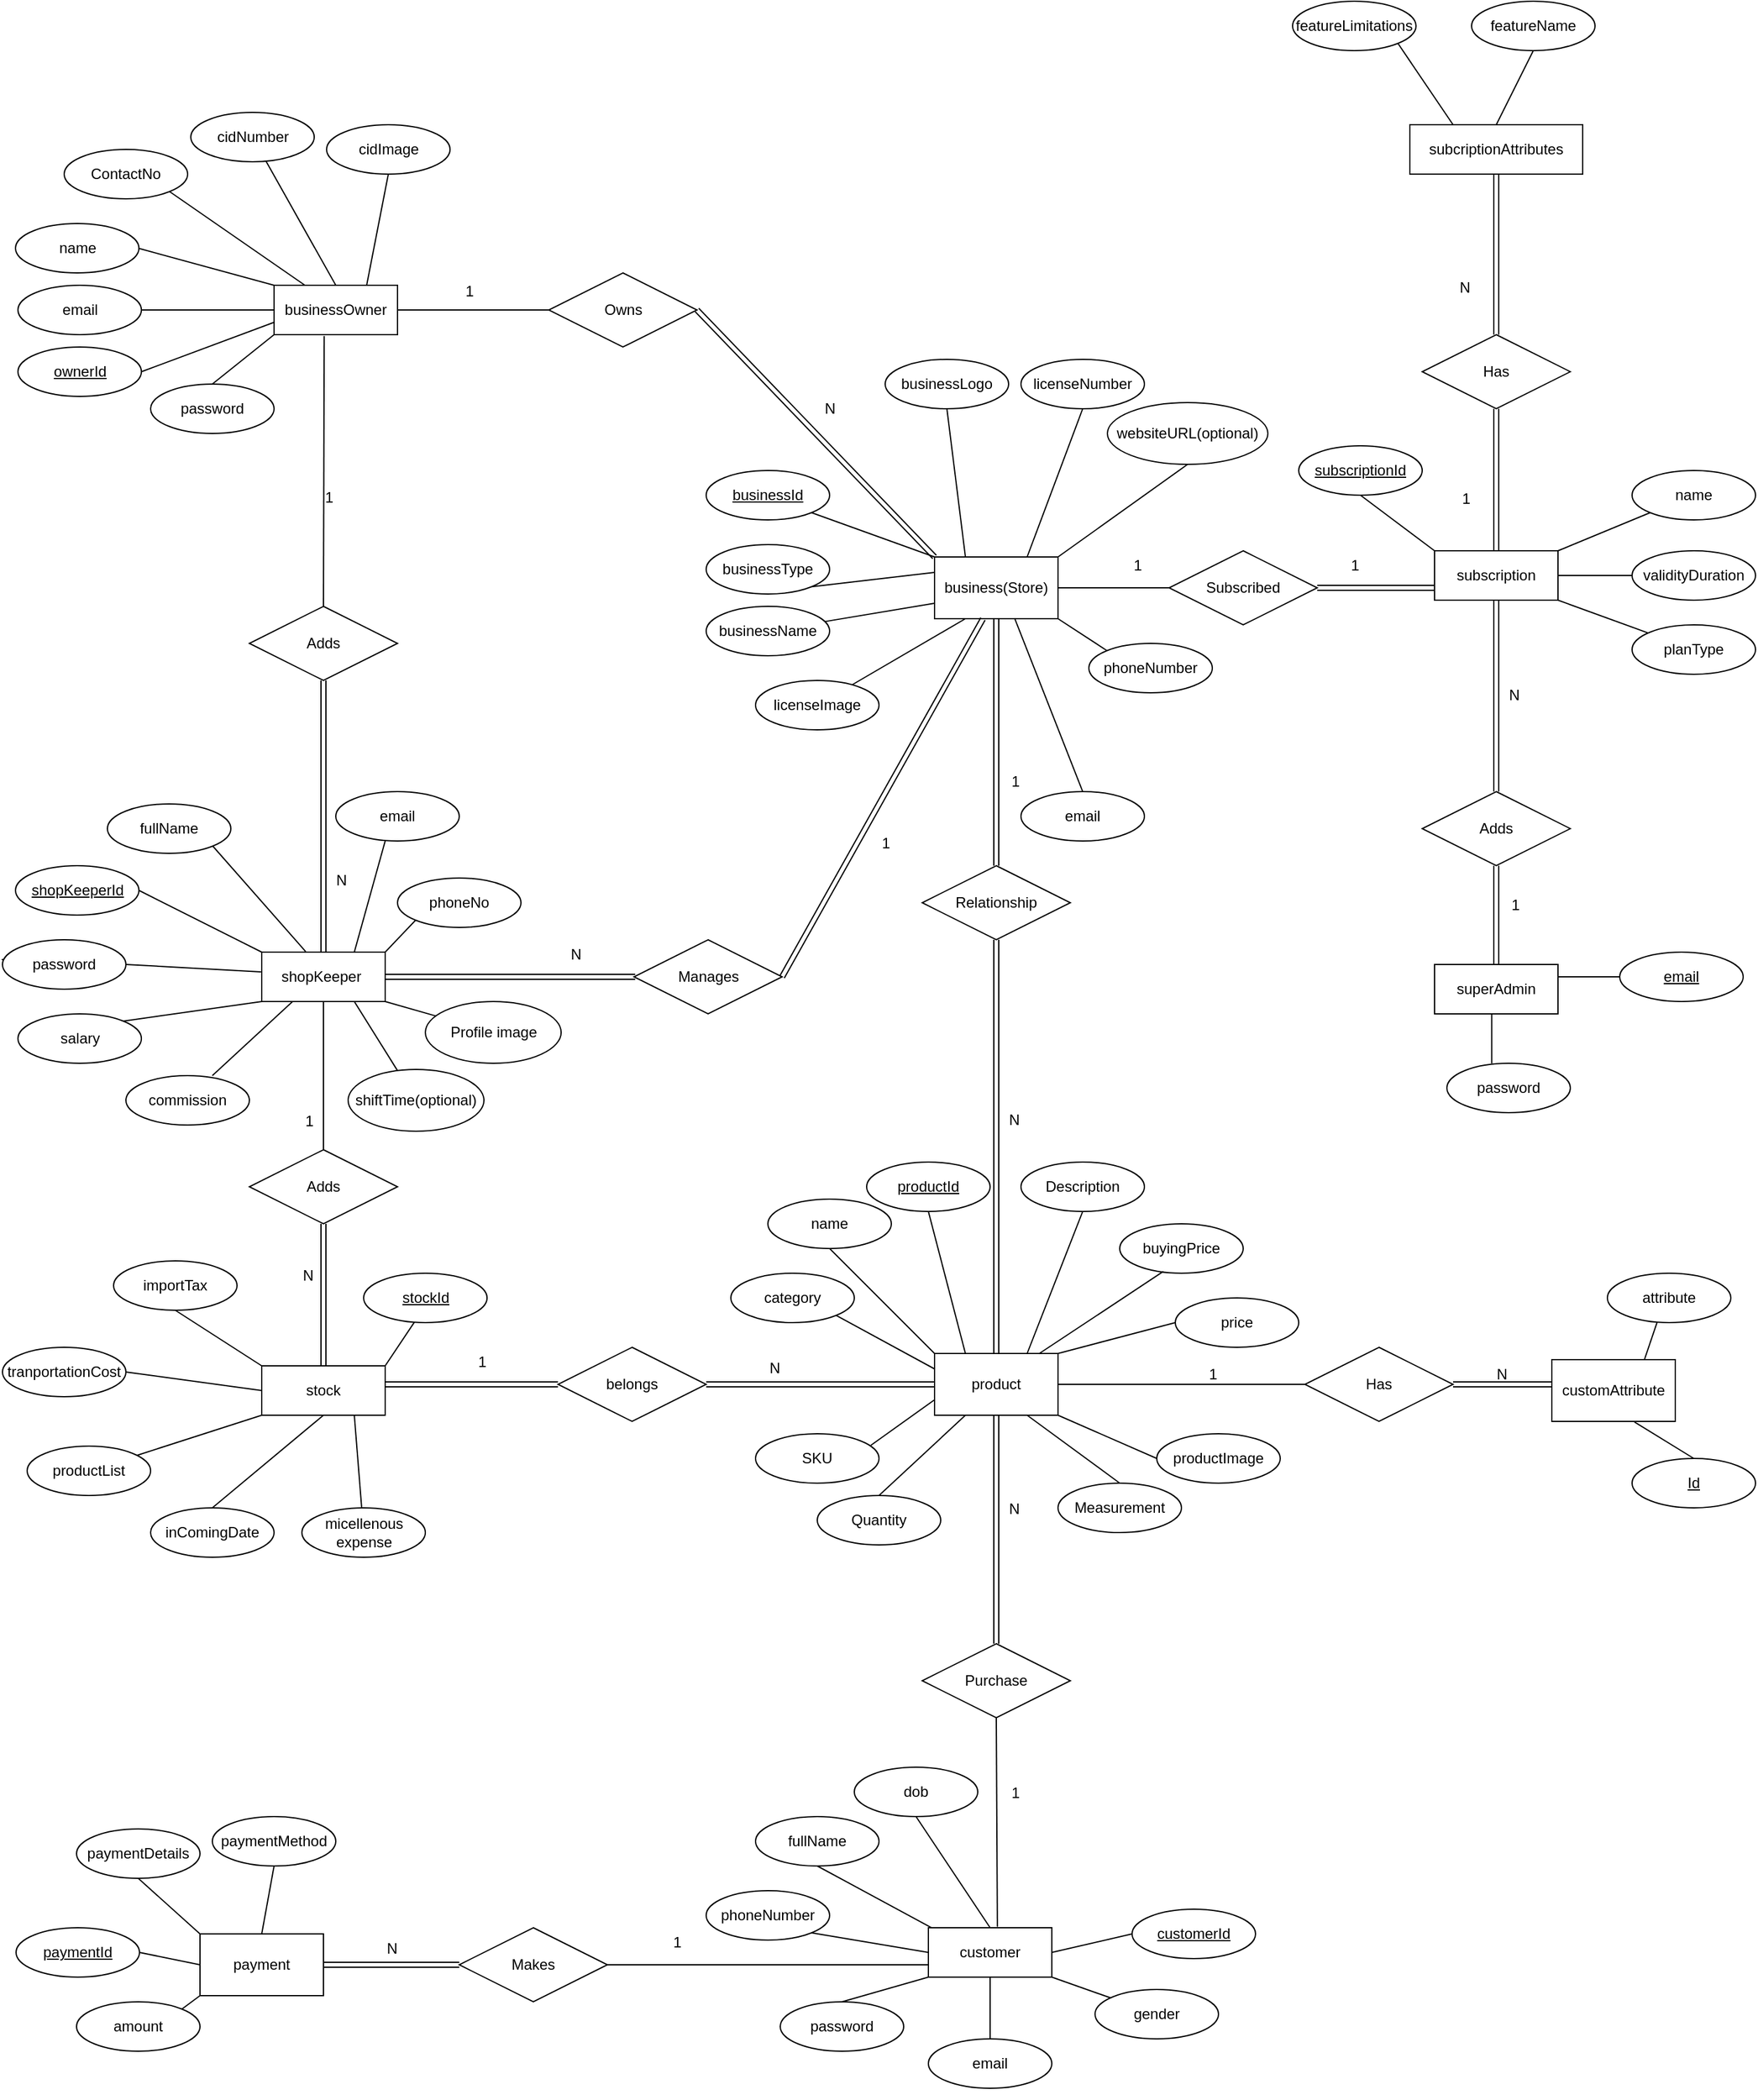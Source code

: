 <mxfile version="26.1.0" pages="10">
  <diagram name="ERD" id="mFr1xOOJy8vnlfOCNZ2Z">
    <mxGraphModel grid="1" page="1" gridSize="10" guides="1" tooltips="1" connect="1" arrows="1" fold="1" pageScale="1" pageWidth="850" pageHeight="1100" math="0" shadow="0">
      <root>
        <mxCell id="0" />
        <mxCell id="1" parent="0" />
        <mxCell id="_NzlDtMNDwLt15kEtEc9-1" value="customer" style="whiteSpace=wrap;html=1;align=center;" vertex="1" parent="1">
          <mxGeometry x="90" y="660" width="100" height="40" as="geometry" />
        </mxCell>
        <mxCell id="_NzlDtMNDwLt15kEtEc9-2" value="businessOwner" style="whiteSpace=wrap;html=1;align=center;" vertex="1" parent="1">
          <mxGeometry x="-440" y="-670" width="100" height="40" as="geometry" />
        </mxCell>
        <mxCell id="_NzlDtMNDwLt15kEtEc9-3" value="customAttribute" style="whiteSpace=wrap;html=1;align=center;" vertex="1" parent="1">
          <mxGeometry x="595" y="200" width="100" height="50" as="geometry" />
        </mxCell>
        <mxCell id="_NzlDtMNDwLt15kEtEc9-4" value="business(Store)" style="whiteSpace=wrap;html=1;align=center;" vertex="1" parent="1">
          <mxGeometry x="95" y="-450" width="100" height="50" as="geometry" />
        </mxCell>
        <mxCell id="_NzlDtMNDwLt15kEtEc9-6" value="payment" style="whiteSpace=wrap;html=1;align=center;" vertex="1" parent="1">
          <mxGeometry x="-500" y="665" width="100" height="50" as="geometry" />
        </mxCell>
        <mxCell id="_NzlDtMNDwLt15kEtEc9-7" value="product" style="whiteSpace=wrap;html=1;align=center;" vertex="1" parent="1">
          <mxGeometry x="95" y="195" width="100" height="50" as="geometry" />
        </mxCell>
        <mxCell id="_NzlDtMNDwLt15kEtEc9-10" value="customerId" style="ellipse;whiteSpace=wrap;html=1;align=center;fontStyle=4;" vertex="1" parent="1">
          <mxGeometry x="255" y="645" width="100" height="40" as="geometry" />
        </mxCell>
        <mxCell id="_NzlDtMNDwLt15kEtEc9-11" value="email" style="ellipse;whiteSpace=wrap;html=1;align=center;" vertex="1" parent="1">
          <mxGeometry x="90" y="750" width="100" height="40" as="geometry" />
        </mxCell>
        <mxCell id="_NzlDtMNDwLt15kEtEc9-12" value="pas&lt;span style=&quot;color: rgba(0, 0, 0, 0); font-family: monospace; font-size: 0px; text-align: start; text-wrap-mode: nowrap;&quot;&gt;%3CmxGraphModel%3E%3Croot%3E%3CmxCell%20id%3D%220%22%2F%3E%3CmxCell%20id%3D%221%22%20parent%3D%220%22%2F%3E%3CmxCell%20id%3D%222%22%20value%3D%22email%22%20style%3D%22ellipse%3BwhiteSpace%3Dwrap%3Bhtml%3D1%3Balign%3Dcenter%3B%22%20vertex%3D%221%22%20parent%3D%221%22%3E%3CmxGeometry%20y%3D%22180%22%20width%3D%22100%22%20height%3D%2240%22%20as%3D%22geometry%22%2F%3E%3C%2FmxCell%3E%3C%2Froot%3E%3C%2FmxGraphModel%3E&lt;/span&gt;sword" style="ellipse;whiteSpace=wrap;html=1;align=center;" vertex="1" parent="1">
          <mxGeometry x="-30" y="720" width="100" height="40" as="geometry" />
        </mxCell>
        <mxCell id="_NzlDtMNDwLt15kEtEc9-13" value="gender" style="ellipse;whiteSpace=wrap;html=1;align=center;" vertex="1" parent="1">
          <mxGeometry x="225" y="710" width="100" height="40" as="geometry" />
        </mxCell>
        <mxCell id="_NzlDtMNDwLt15kEtEc9-14" value="phoneNumber" style="ellipse;whiteSpace=wrap;html=1;align=center;" vertex="1" parent="1">
          <mxGeometry x="-90" y="630" width="100" height="40" as="geometry" />
        </mxCell>
        <mxCell id="_NzlDtMNDwLt15kEtEc9-15" value="fullName" style="ellipse;whiteSpace=wrap;html=1;align=center;" vertex="1" parent="1">
          <mxGeometry x="-50" y="570" width="100" height="40" as="geometry" />
        </mxCell>
        <mxCell id="_NzlDtMNDwLt15kEtEc9-17" value="dob" style="ellipse;whiteSpace=wrap;html=1;align=center;" vertex="1" parent="1">
          <mxGeometry x="30" y="530" width="100" height="40" as="geometry" />
        </mxCell>
        <mxCell id="_NzlDtMNDwLt15kEtEc9-18" value="" style="endArrow=none;html=1;rounded=0;entryX=0;entryY=1;entryDx=0;entryDy=0;exitX=0.5;exitY=0;exitDx=0;exitDy=0;" edge="1" parent="1" source="_NzlDtMNDwLt15kEtEc9-12" target="_NzlDtMNDwLt15kEtEc9-1">
          <mxGeometry relative="1" as="geometry">
            <mxPoint x="-40" y="-90" as="sourcePoint" />
            <mxPoint x="120" y="-90" as="targetPoint" />
          </mxGeometry>
        </mxCell>
        <mxCell id="_NzlDtMNDwLt15kEtEc9-20" value="" style="endArrow=none;html=1;rounded=0;entryX=0.5;entryY=1;entryDx=0;entryDy=0;" edge="1" parent="1" source="_NzlDtMNDwLt15kEtEc9-11" target="_NzlDtMNDwLt15kEtEc9-1">
          <mxGeometry relative="1" as="geometry">
            <mxPoint x="38" y="-75" as="sourcePoint" />
            <mxPoint x="80" y="-100" as="targetPoint" />
          </mxGeometry>
        </mxCell>
        <mxCell id="_NzlDtMNDwLt15kEtEc9-21" value="" style="endArrow=none;html=1;rounded=0;entryX=0;entryY=0.5;entryDx=0;entryDy=0;exitX=1;exitY=0.5;exitDx=0;exitDy=0;" edge="1" parent="1" source="_NzlDtMNDwLt15kEtEc9-1" target="_NzlDtMNDwLt15kEtEc9-10">
          <mxGeometry relative="1" as="geometry">
            <mxPoint x="48" y="-65" as="sourcePoint" />
            <mxPoint x="90" y="-90" as="targetPoint" />
          </mxGeometry>
        </mxCell>
        <mxCell id="_NzlDtMNDwLt15kEtEc9-22" value="" style="endArrow=none;html=1;rounded=0;exitX=0.024;exitY=-0.003;exitDx=0;exitDy=0;exitPerimeter=0;entryX=0.5;entryY=1;entryDx=0;entryDy=0;" edge="1" parent="1" source="_NzlDtMNDwLt15kEtEc9-1" target="_NzlDtMNDwLt15kEtEc9-15">
          <mxGeometry relative="1" as="geometry">
            <mxPoint x="58" y="-55" as="sourcePoint" />
            <mxPoint x="85" y="600" as="targetPoint" />
            <Array as="points" />
          </mxGeometry>
        </mxCell>
        <mxCell id="_NzlDtMNDwLt15kEtEc9-23" value="" style="endArrow=none;html=1;rounded=0;exitX=1;exitY=1;exitDx=0;exitDy=0;" edge="1" parent="1" source="_NzlDtMNDwLt15kEtEc9-1" target="_NzlDtMNDwLt15kEtEc9-13">
          <mxGeometry relative="1" as="geometry">
            <mxPoint x="68" y="-45" as="sourcePoint" />
            <mxPoint x="110" y="-70" as="targetPoint" />
          </mxGeometry>
        </mxCell>
        <mxCell id="_NzlDtMNDwLt15kEtEc9-24" value="" style="endArrow=none;html=1;rounded=0;entryX=0;entryY=0.5;entryDx=0;entryDy=0;exitX=1;exitY=1;exitDx=0;exitDy=0;" edge="1" parent="1" source="_NzlDtMNDwLt15kEtEc9-14" target="_NzlDtMNDwLt15kEtEc9-1">
          <mxGeometry relative="1" as="geometry">
            <mxPoint x="78" y="-35" as="sourcePoint" />
            <mxPoint x="120" y="-60" as="targetPoint" />
            <Array as="points" />
          </mxGeometry>
        </mxCell>
        <mxCell id="_NzlDtMNDwLt15kEtEc9-26" value="" style="endArrow=none;html=1;rounded=0;entryX=0.5;entryY=0;entryDx=0;entryDy=0;exitX=0.5;exitY=1;exitDx=0;exitDy=0;" edge="1" parent="1" source="_NzlDtMNDwLt15kEtEc9-17" target="_NzlDtMNDwLt15kEtEc9-1">
          <mxGeometry relative="1" as="geometry">
            <mxPoint x="-50" y="-90" as="sourcePoint" />
            <mxPoint x="110" y="-90" as="targetPoint" />
          </mxGeometry>
        </mxCell>
        <mxCell id="_NzlDtMNDwLt15kEtEc9-27" value="" style="endArrow=none;html=1;rounded=0;entryX=0;entryY=0.75;entryDx=0;entryDy=0;exitX=1;exitY=0.5;exitDx=0;exitDy=0;" edge="1" parent="1" source="1mNhaX1WLrKddc5UWQxq-17" target="_NzlDtMNDwLt15kEtEc9-2">
          <mxGeometry relative="1" as="geometry">
            <mxPoint x="-627.45" y="-620" as="sourcePoint" />
            <mxPoint x="-147.45" y="-270" as="targetPoint" />
            <Array as="points" />
          </mxGeometry>
        </mxCell>
        <mxCell id="1mNhaX1WLrKddc5UWQxq-1" value="productId" style="ellipse;whiteSpace=wrap;html=1;align=center;fontStyle=4;" vertex="1" parent="1">
          <mxGeometry x="40" y="40" width="100" height="40" as="geometry" />
        </mxCell>
        <mxCell id="1mNhaX1WLrKddc5UWQxq-3" value="name" style="ellipse;whiteSpace=wrap;html=1;align=center;" vertex="1" parent="1">
          <mxGeometry x="-40" y="70" width="100" height="40" as="geometry" />
        </mxCell>
        <mxCell id="1mNhaX1WLrKddc5UWQxq-4" value="price" style="ellipse;whiteSpace=wrap;html=1;align=center;" vertex="1" parent="1">
          <mxGeometry x="290" y="150" width="100" height="40" as="geometry" />
        </mxCell>
        <mxCell id="1mNhaX1WLrKddc5UWQxq-8" value="&lt;div&gt;&lt;br&gt;&lt;/div&gt;Description&lt;br&gt;&lt;div&gt;&lt;br&gt;&lt;/div&gt;" style="ellipse;whiteSpace=wrap;html=1;align=center;" vertex="1" parent="1">
          <mxGeometry x="165" y="40" width="100" height="40" as="geometry" />
        </mxCell>
        <mxCell id="1mNhaX1WLrKddc5UWQxq-10" value="category" style="ellipse;whiteSpace=wrap;html=1;align=center;" vertex="1" parent="1">
          <mxGeometry x="-70" y="130" width="100" height="40" as="geometry" />
        </mxCell>
        <mxCell id="1mNhaX1WLrKddc5UWQxq-11" value="SKU" style="ellipse;whiteSpace=wrap;html=1;align=center;" vertex="1" parent="1">
          <mxGeometry x="-50" y="260" width="100" height="40" as="geometry" />
        </mxCell>
        <mxCell id="1mNhaX1WLrKddc5UWQxq-13" value="Quantity" style="ellipse;whiteSpace=wrap;html=1;align=center;" vertex="1" parent="1">
          <mxGeometry y="310" width="100" height="40" as="geometry" />
        </mxCell>
        <mxCell id="1mNhaX1WLrKddc5UWQxq-14" value="&lt;span style=&quot;font-weight: normal;&quot;&gt;attribute&lt;/span&gt;" style="ellipse;whiteSpace=wrap;html=1;align=center;fontStyle=1" vertex="1" parent="1">
          <mxGeometry x="640" y="130" width="100" height="40" as="geometry" />
        </mxCell>
        <mxCell id="1mNhaX1WLrKddc5UWQxq-16" value="Id" style="ellipse;whiteSpace=wrap;html=1;align=center;fontStyle=4;" vertex="1" parent="1">
          <mxGeometry x="660" y="280" width="100" height="40" as="geometry" />
        </mxCell>
        <mxCell id="1mNhaX1WLrKddc5UWQxq-17" value="ownerId" style="ellipse;whiteSpace=wrap;html=1;align=center;fontStyle=4;" vertex="1" parent="1">
          <mxGeometry x="-647.45" y="-620" width="100" height="40" as="geometry" />
        </mxCell>
        <mxCell id="1mNhaX1WLrKddc5UWQxq-18" value="email" style="ellipse;whiteSpace=wrap;html=1;align=center;" vertex="1" parent="1">
          <mxGeometry x="-647.45" y="-670" width="100" height="40" as="geometry" />
        </mxCell>
        <mxCell id="1mNhaX1WLrKddc5UWQxq-19" value="pas&lt;span style=&quot;color: rgba(0, 0, 0, 0); font-family: monospace; font-size: 0px; text-align: start; text-wrap-mode: nowrap;&quot;&gt;%3CmxGraphModel%3E%3Croot%3E%3CmxCell%20id%3D%220%22%2F%3E%3CmxCell%20id%3D%221%22%20parent%3D%220%22%2F%3E%3CmxCell%20id%3D%222%22%20value%3D%22email%22%20style%3D%22ellipse%3BwhiteSpace%3Dwrap%3Bhtml%3D1%3Balign%3Dcenter%3B%22%20vertex%3D%221%22%20parent%3D%221%22%3E%3CmxGeometry%20y%3D%22180%22%20width%3D%22100%22%20height%3D%2240%22%20as%3D%22geometry%22%2F%3E%3C%2FmxCell%3E%3C%2Froot%3E%3C%2FmxGraphModel%3E&lt;/span&gt;sword" style="ellipse;whiteSpace=wrap;html=1;align=center;" vertex="1" parent="1">
          <mxGeometry x="-540" y="-590" width="100" height="40" as="geometry" />
        </mxCell>
        <mxCell id="1mNhaX1WLrKddc5UWQxq-20" value="businessId" style="ellipse;whiteSpace=wrap;html=1;align=center;fontStyle=4;" vertex="1" parent="1">
          <mxGeometry x="-90" y="-520" width="100" height="40" as="geometry" />
        </mxCell>
        <mxCell id="1mNhaX1WLrKddc5UWQxq-21" value="businessName" style="ellipse;whiteSpace=wrap;html=1;align=center;" vertex="1" parent="1">
          <mxGeometry x="-90" y="-410" width="100" height="40" as="geometry" />
        </mxCell>
        <mxCell id="1mNhaX1WLrKddc5UWQxq-22" value="businessType" style="ellipse;whiteSpace=wrap;html=1;align=center;" vertex="1" parent="1">
          <mxGeometry x="-90" y="-460" width="100" height="40" as="geometry" />
        </mxCell>
        <mxCell id="1mNhaX1WLrKddc5UWQxq-23" value="licenseImage" style="ellipse;whiteSpace=wrap;html=1;align=center;" vertex="1" parent="1">
          <mxGeometry x="-50" y="-350" width="100" height="40" as="geometry" />
        </mxCell>
        <mxCell id="1mNhaX1WLrKddc5UWQxq-25" value="paymentId" style="ellipse;whiteSpace=wrap;html=1;align=center;fontStyle=4;" vertex="1" parent="1">
          <mxGeometry x="-649" y="660" width="100" height="40" as="geometry" />
        </mxCell>
        <mxCell id="1mNhaX1WLrKddc5UWQxq-27" value="paymentMethod" style="ellipse;whiteSpace=wrap;html=1;align=center;" vertex="1" parent="1">
          <mxGeometry x="-490" y="570" width="100" height="40" as="geometry" />
        </mxCell>
        <mxCell id="1mNhaX1WLrKddc5UWQxq-28" value="paymentDetails" style="ellipse;whiteSpace=wrap;html=1;align=center;" vertex="1" parent="1">
          <mxGeometry x="-600" y="580" width="100" height="40" as="geometry" />
        </mxCell>
        <mxCell id="1mNhaX1WLrKddc5UWQxq-33" value="" style="endArrow=none;html=1;rounded=0;exitX=0.5;exitY=1;exitDx=0;exitDy=0;entryX=0.75;entryY=0;entryDx=0;entryDy=0;" edge="1" parent="1" source="1mNhaX1WLrKddc5UWQxq-8" target="_NzlDtMNDwLt15kEtEc9-7">
          <mxGeometry relative="1" as="geometry">
            <mxPoint x="550" y="355" as="sourcePoint" />
            <mxPoint x="710" y="355" as="targetPoint" />
          </mxGeometry>
        </mxCell>
        <mxCell id="1mNhaX1WLrKddc5UWQxq-34" value="" style="endArrow=none;html=1;rounded=0;entryX=0.934;entryY=0.234;entryDx=0;entryDy=0;entryPerimeter=0;exitX=0;exitY=0.75;exitDx=0;exitDy=0;" edge="1" parent="1" source="_NzlDtMNDwLt15kEtEc9-7" target="1mNhaX1WLrKddc5UWQxq-11">
          <mxGeometry relative="1" as="geometry">
            <mxPoint x="250" y="230" as="sourcePoint" />
            <mxPoint x="630" y="265" as="targetPoint" />
          </mxGeometry>
        </mxCell>
        <mxCell id="1mNhaX1WLrKddc5UWQxq-35" value="" style="endArrow=none;html=1;rounded=0;exitX=0.5;exitY=1;exitDx=0;exitDy=0;entryX=0.25;entryY=0;entryDx=0;entryDy=0;" edge="1" parent="1" source="1mNhaX1WLrKddc5UWQxq-1" target="_NzlDtMNDwLt15kEtEc9-7">
          <mxGeometry relative="1" as="geometry">
            <mxPoint x="470" y="265" as="sourcePoint" />
            <mxPoint x="630" y="265" as="targetPoint" />
          </mxGeometry>
        </mxCell>
        <mxCell id="1mNhaX1WLrKddc5UWQxq-36" value="" style="endArrow=none;html=1;rounded=0;entryX=0;entryY=0;entryDx=0;entryDy=0;exitX=0.5;exitY=1;exitDx=0;exitDy=0;" edge="1" parent="1" source="1mNhaX1WLrKddc5UWQxq-3" target="_NzlDtMNDwLt15kEtEc9-7">
          <mxGeometry relative="1" as="geometry">
            <mxPoint x="460" y="285" as="sourcePoint" />
            <mxPoint x="620" y="285" as="targetPoint" />
          </mxGeometry>
        </mxCell>
        <mxCell id="1mNhaX1WLrKddc5UWQxq-37" value="" style="endArrow=none;html=1;rounded=0;entryX=1;entryY=0;entryDx=0;entryDy=0;exitX=0;exitY=0.5;exitDx=0;exitDy=0;" edge="1" parent="1" source="1mNhaX1WLrKddc5UWQxq-4" target="_NzlDtMNDwLt15kEtEc9-7">
          <mxGeometry relative="1" as="geometry">
            <mxPoint x="460" y="285" as="sourcePoint" />
            <mxPoint x="620" y="285" as="targetPoint" />
          </mxGeometry>
        </mxCell>
        <mxCell id="1mNhaX1WLrKddc5UWQxq-38" value="" style="endArrow=none;html=1;rounded=0;entryX=0;entryY=0.25;entryDx=0;entryDy=0;exitX=1;exitY=1;exitDx=0;exitDy=0;" edge="1" parent="1" source="1mNhaX1WLrKddc5UWQxq-10" target="_NzlDtMNDwLt15kEtEc9-7">
          <mxGeometry relative="1" as="geometry">
            <mxPoint x="460" y="205" as="sourcePoint" />
            <mxPoint x="620" y="205" as="targetPoint" />
          </mxGeometry>
        </mxCell>
        <mxCell id="1mNhaX1WLrKddc5UWQxq-40" value="" style="endArrow=none;html=1;rounded=0;entryX=0.25;entryY=1;entryDx=0;entryDy=0;exitX=0.5;exitY=0;exitDx=0;exitDy=0;" edge="1" parent="1" source="1mNhaX1WLrKddc5UWQxq-13" target="_NzlDtMNDwLt15kEtEc9-7">
          <mxGeometry relative="1" as="geometry">
            <mxPoint x="520" y="365" as="sourcePoint" />
            <mxPoint x="680" y="365" as="targetPoint" />
          </mxGeometry>
        </mxCell>
        <mxCell id="1mNhaX1WLrKddc5UWQxq-44" value="" style="endArrow=none;html=1;rounded=0;exitX=0.669;exitY=1.008;exitDx=0;exitDy=0;entryX=0.5;entryY=0;entryDx=0;entryDy=0;exitPerimeter=0;" edge="1" parent="1" source="_NzlDtMNDwLt15kEtEc9-3" target="1mNhaX1WLrKddc5UWQxq-16">
          <mxGeometry relative="1" as="geometry">
            <mxPoint x="1030" y="85" as="sourcePoint" />
            <mxPoint x="1120" y="85" as="targetPoint" />
          </mxGeometry>
        </mxCell>
        <mxCell id="1mNhaX1WLrKddc5UWQxq-46" value="" style="endArrow=none;html=1;rounded=0;exitX=0.402;exitY=0.999;exitDx=0;exitDy=0;entryX=0.75;entryY=0;entryDx=0;entryDy=0;exitPerimeter=0;" edge="1" parent="1" source="1mNhaX1WLrKddc5UWQxq-14" target="_NzlDtMNDwLt15kEtEc9-3">
          <mxGeometry relative="1" as="geometry">
            <mxPoint x="1204.645" y="60.858" as="sourcePoint" />
            <mxPoint x="1170" as="targetPoint" />
          </mxGeometry>
        </mxCell>
        <mxCell id="1mNhaX1WLrKddc5UWQxq-47" value="" style="endArrow=none;html=1;rounded=0;entryX=1;entryY=1;entryDx=0;entryDy=0;exitX=0;exitY=0;exitDx=0;exitDy=0;" edge="1" parent="1" source="_NzlDtMNDwLt15kEtEc9-4" target="1mNhaX1WLrKddc5UWQxq-20">
          <mxGeometry width="50" height="50" relative="1" as="geometry">
            <mxPoint x="-10" y="90" as="sourcePoint" />
            <mxPoint x="40" y="40" as="targetPoint" />
            <Array as="points" />
          </mxGeometry>
        </mxCell>
        <mxCell id="1mNhaX1WLrKddc5UWQxq-48" value="" style="endArrow=none;html=1;rounded=0;exitX=0;exitY=0.75;exitDx=0;exitDy=0;" edge="1" parent="1" source="_NzlDtMNDwLt15kEtEc9-4" target="1mNhaX1WLrKddc5UWQxq-21">
          <mxGeometry width="50" height="50" relative="1" as="geometry">
            <mxPoint x="195" y="-80" as="sourcePoint" />
            <mxPoint x="140.0" y="-90" as="targetPoint" />
          </mxGeometry>
        </mxCell>
        <mxCell id="1mNhaX1WLrKddc5UWQxq-49" value="" style="endArrow=none;html=1;rounded=0;entryX=1;entryY=1;entryDx=0;entryDy=0;exitX=0;exitY=0.25;exitDx=0;exitDy=0;" edge="1" parent="1" source="_NzlDtMNDwLt15kEtEc9-4" target="1mNhaX1WLrKddc5UWQxq-22">
          <mxGeometry width="50" height="50" relative="1" as="geometry">
            <mxPoint x="100" y="-450" as="sourcePoint" />
            <mxPoint x="175" y="-131" as="targetPoint" />
          </mxGeometry>
        </mxCell>
        <mxCell id="1mNhaX1WLrKddc5UWQxq-50" value="" style="endArrow=none;html=1;rounded=0;entryX=0.25;entryY=1;entryDx=0;entryDy=0;" edge="1" parent="1" source="1mNhaX1WLrKddc5UWQxq-23" target="_NzlDtMNDwLt15kEtEc9-4">
          <mxGeometry width="50" height="50" relative="1" as="geometry">
            <mxPoint x="195" y="-80" as="sourcePoint" />
            <mxPoint x="241" y="-40" as="targetPoint" />
          </mxGeometry>
        </mxCell>
        <mxCell id="1mNhaX1WLrKddc5UWQxq-51" value="" style="endArrow=none;html=1;rounded=0;exitX=0;exitY=0.5;exitDx=0;exitDy=0;entryX=1;entryY=0.5;entryDx=0;entryDy=0;" edge="1" parent="1" source="_NzlDtMNDwLt15kEtEc9-6" target="1mNhaX1WLrKddc5UWQxq-25">
          <mxGeometry width="50" height="50" relative="1" as="geometry">
            <mxPoint x="-420" y="480" as="sourcePoint" />
            <mxPoint x="-610" y="630" as="targetPoint" />
            <Array as="points" />
          </mxGeometry>
        </mxCell>
        <mxCell id="1mNhaX1WLrKddc5UWQxq-52" value="" style="endArrow=none;html=1;rounded=0;entryX=0.5;entryY=1;entryDx=0;entryDy=0;exitX=0.5;exitY=0;exitDx=0;exitDy=0;" edge="1" parent="1" source="_NzlDtMNDwLt15kEtEc9-6" target="1mNhaX1WLrKddc5UWQxq-27">
          <mxGeometry width="50" height="50" relative="1" as="geometry">
            <mxPoint x="-365" y="490" as="sourcePoint" />
            <mxPoint x="-379" y="449" as="targetPoint" />
          </mxGeometry>
        </mxCell>
        <mxCell id="1mNhaX1WLrKddc5UWQxq-53" value="" style="endArrow=none;html=1;rounded=0;entryX=0.5;entryY=1;entryDx=0;entryDy=0;exitX=0;exitY=0;exitDx=0;exitDy=0;" edge="1" parent="1" source="_NzlDtMNDwLt15kEtEc9-6" target="1mNhaX1WLrKddc5UWQxq-28">
          <mxGeometry width="50" height="50" relative="1" as="geometry">
            <mxPoint x="-325" y="491" as="sourcePoint" />
            <mxPoint x="-305" y="444" as="targetPoint" />
          </mxGeometry>
        </mxCell>
        <mxCell id="1mNhaX1WLrKddc5UWQxq-54" value="" style="endArrow=none;html=1;rounded=0;entryX=0;entryY=1;entryDx=0;entryDy=0;exitX=0.5;exitY=0;exitDx=0;exitDy=0;" edge="1" parent="1" source="1mNhaX1WLrKddc5UWQxq-19" target="_NzlDtMNDwLt15kEtEc9-2">
          <mxGeometry relative="1" as="geometry">
            <mxPoint x="-627.45" y="-570" as="sourcePoint" />
            <mxPoint x="-127.45" y="-240" as="targetPoint" />
          </mxGeometry>
        </mxCell>
        <mxCell id="1mNhaX1WLrKddc5UWQxq-55" value="" style="endArrow=none;html=1;rounded=0;entryX=1;entryY=0.5;entryDx=0;entryDy=0;exitX=0;exitY=0.5;exitDx=0;exitDy=0;fontStyle=1;" edge="1" parent="1" source="_NzlDtMNDwLt15kEtEc9-2" target="1mNhaX1WLrKddc5UWQxq-18">
          <mxGeometry relative="1" as="geometry">
            <mxPoint x="-127.45" y="-386" as="sourcePoint" />
            <mxPoint x="-627.45" y="-670" as="targetPoint" />
            <Array as="points" />
          </mxGeometry>
        </mxCell>
        <mxCell id="1mNhaX1WLrKddc5UWQxq-56" style="edgeStyle=orthogonalEdgeStyle;rounded=0;orthogonalLoop=1;jettySize=auto;html=1;exitX=0.5;exitY=1;exitDx=0;exitDy=0;" edge="1" parent="1" source="1mNhaX1WLrKddc5UWQxq-22" target="1mNhaX1WLrKddc5UWQxq-22">
          <mxGeometry relative="1" as="geometry" />
        </mxCell>
        <mxCell id="1mNhaX1WLrKddc5UWQxq-92" style="edgeStyle=orthogonalEdgeStyle;rounded=0;orthogonalLoop=1;jettySize=auto;html=1;exitX=0.5;exitY=1;exitDx=0;exitDy=0;" edge="1" parent="1" source="_NzlDtMNDwLt15kEtEc9-11" target="_NzlDtMNDwLt15kEtEc9-11">
          <mxGeometry relative="1" as="geometry" />
        </mxCell>
        <mxCell id="4lbi4OdjmFDDtAMObfdY-1" value="name" style="ellipse;whiteSpace=wrap;html=1;align=center;" vertex="1" parent="1">
          <mxGeometry x="-649.45" y="-720" width="100" height="40" as="geometry" />
        </mxCell>
        <mxCell id="4lbi4OdjmFDDtAMObfdY-2" value="ContactNo" style="ellipse;whiteSpace=wrap;html=1;align=center;" vertex="1" parent="1">
          <mxGeometry x="-610" y="-780" width="100" height="40" as="geometry" />
        </mxCell>
        <mxCell id="4lbi4OdjmFDDtAMObfdY-3" value="cidNumber" style="ellipse;whiteSpace=wrap;html=1;align=center;" vertex="1" parent="1">
          <mxGeometry x="-507.45" y="-810" width="100" height="40" as="geometry" />
        </mxCell>
        <mxCell id="4lbi4OdjmFDDtAMObfdY-4" value="cidImage" style="ellipse;whiteSpace=wrap;html=1;align=center;" vertex="1" parent="1">
          <mxGeometry x="-397.45" y="-800" width="100" height="40" as="geometry" />
        </mxCell>
        <mxCell id="4lbi4OdjmFDDtAMObfdY-5" value="" style="endArrow=none;html=1;rounded=0;entryX=0;entryY=0;entryDx=0;entryDy=0;fontStyle=1;" edge="1" parent="1" target="_NzlDtMNDwLt15kEtEc9-2">
          <mxGeometry relative="1" as="geometry">
            <mxPoint x="-550" y="-700" as="sourcePoint" />
            <mxPoint x="-212.45" y="-416" as="targetPoint" />
          </mxGeometry>
        </mxCell>
        <mxCell id="4lbi4OdjmFDDtAMObfdY-6" value="" style="endArrow=none;html=1;rounded=0;entryX=0.5;entryY=0;entryDx=0;entryDy=0;fontStyle=1;" edge="1" parent="1" source="4lbi4OdjmFDDtAMObfdY-3" target="_NzlDtMNDwLt15kEtEc9-2">
          <mxGeometry relative="1" as="geometry">
            <mxPoint x="-177.45" y="-490" as="sourcePoint" />
            <mxPoint x="-150.45" y="-398" as="targetPoint" />
          </mxGeometry>
        </mxCell>
        <mxCell id="4lbi4OdjmFDDtAMObfdY-7" value="" style="endArrow=none;html=1;rounded=0;entryX=0.25;entryY=0;entryDx=0;entryDy=0;exitX=1;exitY=1;exitDx=0;exitDy=0;fontStyle=1;" edge="1" parent="1" source="4lbi4OdjmFDDtAMObfdY-2" target="_NzlDtMNDwLt15kEtEc9-2">
          <mxGeometry relative="1" as="geometry">
            <mxPoint x="-167.45" y="-480" as="sourcePoint" />
            <mxPoint x="-140.45" y="-388" as="targetPoint" />
          </mxGeometry>
        </mxCell>
        <mxCell id="4lbi4OdjmFDDtAMObfdY-8" value="" style="endArrow=none;html=1;rounded=0;entryX=0.75;entryY=0;entryDx=0;entryDy=0;exitX=0.5;exitY=1;exitDx=0;exitDy=0;fontStyle=1;" edge="1" parent="1" source="4lbi4OdjmFDDtAMObfdY-4" target="_NzlDtMNDwLt15kEtEc9-2">
          <mxGeometry relative="1" as="geometry">
            <mxPoint x="-157.45" y="-470" as="sourcePoint" />
            <mxPoint x="-130.45" y="-378" as="targetPoint" />
            <Array as="points" />
          </mxGeometry>
        </mxCell>
        <mxCell id="4lbi4OdjmFDDtAMObfdY-10" value="businessLogo" style="ellipse;whiteSpace=wrap;html=1;align=center;" vertex="1" parent="1">
          <mxGeometry x="55" y="-610" width="100" height="40" as="geometry" />
        </mxCell>
        <mxCell id="4lbi4OdjmFDDtAMObfdY-11" value="licenseNumber" style="ellipse;whiteSpace=wrap;html=1;align=center;" vertex="1" parent="1">
          <mxGeometry x="165" y="-610" width="100" height="40" as="geometry" />
        </mxCell>
        <mxCell id="4lbi4OdjmFDDtAMObfdY-12" value="" style="endArrow=none;html=1;rounded=0;entryX=0.5;entryY=1;entryDx=0;entryDy=0;exitX=0.25;exitY=0;exitDx=0;exitDy=0;" edge="1" parent="1" source="_NzlDtMNDwLt15kEtEc9-4" target="4lbi4OdjmFDDtAMObfdY-10">
          <mxGeometry width="50" height="50" relative="1" as="geometry">
            <mxPoint x="220" y="-90" as="sourcePoint" />
            <mxPoint x="270" y="-140" as="targetPoint" />
          </mxGeometry>
        </mxCell>
        <mxCell id="4lbi4OdjmFDDtAMObfdY-13" value="" style="endArrow=none;html=1;rounded=0;entryX=0.5;entryY=1;entryDx=0;entryDy=0;exitX=0.75;exitY=0;exitDx=0;exitDy=0;" edge="1" parent="1" source="_NzlDtMNDwLt15kEtEc9-4" target="4lbi4OdjmFDDtAMObfdY-11">
          <mxGeometry width="50" height="50" relative="1" as="geometry">
            <mxPoint x="260" y="40" as="sourcePoint" />
            <mxPoint x="310" y="-10" as="targetPoint" />
          </mxGeometry>
        </mxCell>
        <mxCell id="4lbi4OdjmFDDtAMObfdY-16" value="shopKeeper&amp;nbsp;" style="whiteSpace=wrap;html=1;align=center;" vertex="1" parent="1">
          <mxGeometry x="-450" y="-130" width="100" height="40" as="geometry" />
        </mxCell>
        <mxCell id="4lbi4OdjmFDDtAMObfdY-19" value="" style="endArrow=none;html=1;rounded=0;exitX=0;exitY=0;exitDx=0;exitDy=0;entryX=1;entryY=0.5;entryDx=0;entryDy=0;" edge="1" parent="1" source="4lbi4OdjmFDDtAMObfdY-17">
          <mxGeometry width="50" height="50" relative="1" as="geometry">
            <mxPoint x="-897.45" y="-45" as="sourcePoint" />
            <mxPoint x="-612.45" y="-180" as="targetPoint" />
            <Array as="points" />
          </mxGeometry>
        </mxCell>
        <mxCell id="4lbi4OdjmFDDtAMObfdY-20" value="fullName" style="ellipse;whiteSpace=wrap;html=1;align=center;" vertex="1" parent="1">
          <mxGeometry x="-575" y="-250" width="100" height="40" as="geometry" />
        </mxCell>
        <mxCell id="4lbi4OdjmFDDtAMObfdY-21" value="email" style="ellipse;whiteSpace=wrap;html=1;align=center;fontStyle=0" vertex="1" parent="1">
          <mxGeometry x="-390" y="-260" width="100" height="40" as="geometry" />
        </mxCell>
        <mxCell id="4lbi4OdjmFDDtAMObfdY-22" value="phoneNo" style="ellipse;whiteSpace=wrap;html=1;align=center;fontStyle=0" vertex="1" parent="1">
          <mxGeometry x="-340" y="-190" width="100" height="40" as="geometry" />
        </mxCell>
        <mxCell id="4lbi4OdjmFDDtAMObfdY-23" value="&lt;span style=&quot;font-weight: normal;&quot;&gt;shiftTime(optional)&lt;/span&gt;" style="ellipse;whiteSpace=wrap;html=1;align=center;fontStyle=1" vertex="1" parent="1">
          <mxGeometry x="-380" y="-35" width="110" height="50" as="geometry" />
        </mxCell>
        <mxCell id="4lbi4OdjmFDDtAMObfdY-24" value="salary" style="ellipse;whiteSpace=wrap;html=1;align=center;fontStyle=0" vertex="1" parent="1">
          <mxGeometry x="-647.45" y="-80" width="100" height="40" as="geometry" />
        </mxCell>
        <mxCell id="4lbi4OdjmFDDtAMObfdY-25" value="commission" style="ellipse;whiteSpace=wrap;html=1;align=center;fontStyle=0" vertex="1" parent="1">
          <mxGeometry x="-560" y="-30" width="100" height="40" as="geometry" />
        </mxCell>
        <mxCell id="4lbi4OdjmFDDtAMObfdY-28" value="superAdmin" style="whiteSpace=wrap;html=1;align=center;" vertex="1" parent="1">
          <mxGeometry x="500" y="-120" width="100" height="40" as="geometry" />
        </mxCell>
        <mxCell id="4lbi4OdjmFDDtAMObfdY-30" value="password" style="ellipse;whiteSpace=wrap;html=1;align=center;fontStyle=0" vertex="1" parent="1">
          <mxGeometry x="510" y="-40" width="100" height="40" as="geometry" />
        </mxCell>
        <mxCell id="4lbi4OdjmFDDtAMObfdY-31" value="email" style="ellipse;whiteSpace=wrap;html=1;align=center;fontStyle=4;" vertex="1" parent="1">
          <mxGeometry x="650" y="-130" width="100" height="40" as="geometry" />
        </mxCell>
        <mxCell id="4lbi4OdjmFDDtAMObfdY-35" value="phoneNumber" style="ellipse;whiteSpace=wrap;html=1;align=center;fontStyle=0" vertex="1" parent="1">
          <mxGeometry x="220" y="-380" width="100" height="40" as="geometry" />
        </mxCell>
        <mxCell id="4lbi4OdjmFDDtAMObfdY-37" value="email" style="ellipse;whiteSpace=wrap;html=1;align=center;fontStyle=0" vertex="1" parent="1">
          <mxGeometry x="165" y="-260" width="100" height="40" as="geometry" />
        </mxCell>
        <mxCell id="4lbi4OdjmFDDtAMObfdY-39" value="websiteURL(optional)" style="ellipse;whiteSpace=wrap;html=1;align=center;fontStyle=0" vertex="1" parent="1">
          <mxGeometry x="235" y="-575" width="130" height="50" as="geometry" />
        </mxCell>
        <mxCell id="4lbi4OdjmFDDtAMObfdY-40" value="stock" style="whiteSpace=wrap;html=1;align=center;" vertex="1" parent="1">
          <mxGeometry x="-450" y="205" width="100" height="40" as="geometry" />
        </mxCell>
        <mxCell id="4lbi4OdjmFDDtAMObfdY-41" value="Measurement" style="ellipse;whiteSpace=wrap;html=1;align=center;" vertex="1" parent="1">
          <mxGeometry x="195" y="300" width="100" height="40" as="geometry" />
        </mxCell>
        <mxCell id="4lbi4OdjmFDDtAMObfdY-42" value="amount" style="ellipse;whiteSpace=wrap;html=1;align=center;" vertex="1" parent="1">
          <mxGeometry x="-600" y="720" width="100" height="40" as="geometry" />
        </mxCell>
        <mxCell id="4lbi4OdjmFDDtAMObfdY-44" value="subscription" style="whiteSpace=wrap;html=1;align=center;" vertex="1" parent="1">
          <mxGeometry x="500" y="-455" width="100" height="40" as="geometry" />
        </mxCell>
        <mxCell id="4lbi4OdjmFDDtAMObfdY-45" value="subscriptionId" style="ellipse;whiteSpace=wrap;html=1;align=center;fontStyle=4;" vertex="1" parent="1">
          <mxGeometry x="390" y="-540" width="100" height="40" as="geometry" />
        </mxCell>
        <mxCell id="4lbi4OdjmFDDtAMObfdY-46" value="&lt;span style=&quot;font-weight: normal;&quot;&gt;name&lt;/span&gt;" style="ellipse;whiteSpace=wrap;html=1;align=center;fontStyle=1" vertex="1" parent="1">
          <mxGeometry x="660" y="-520" width="100" height="40" as="geometry" />
        </mxCell>
        <mxCell id="4lbi4OdjmFDDtAMObfdY-47" value="planType" style="ellipse;whiteSpace=wrap;html=1;align=center;fontStyle=0" vertex="1" parent="1">
          <mxGeometry x="660" y="-395" width="100" height="40" as="geometry" />
        </mxCell>
        <mxCell id="4lbi4OdjmFDDtAMObfdY-50" value="subcriptionAttributes" style="whiteSpace=wrap;html=1;align=center;" vertex="1" parent="1">
          <mxGeometry x="480" y="-800" width="140" height="40" as="geometry" />
        </mxCell>
        <mxCell id="4lbi4OdjmFDDtAMObfdY-51" value="featureName" style="ellipse;whiteSpace=wrap;html=1;align=center;fontStyle=0" vertex="1" parent="1">
          <mxGeometry x="530" y="-900" width="100" height="40" as="geometry" />
        </mxCell>
        <mxCell id="4lbi4OdjmFDDtAMObfdY-56" value="featureLimitations" style="ellipse;whiteSpace=wrap;html=1;align=center;fontStyle=0" vertex="1" parent="1">
          <mxGeometry x="385" y="-900" width="100" height="40" as="geometry" />
        </mxCell>
        <mxCell id="4lbi4OdjmFDDtAMObfdY-58" value="" style="endArrow=none;html=1;rounded=0;entryX=0;entryY=0;entryDx=0;entryDy=0;exitX=1;exitY=1;exitDx=0;exitDy=0;" edge="1" parent="1" source="_NzlDtMNDwLt15kEtEc9-4" target="4lbi4OdjmFDDtAMObfdY-35">
          <mxGeometry width="50" height="50" relative="1" as="geometry">
            <mxPoint x="58" y="125" as="sourcePoint" />
            <mxPoint x="165" y="163" as="targetPoint" />
          </mxGeometry>
        </mxCell>
        <mxCell id="4lbi4OdjmFDDtAMObfdY-59" value="" style="endArrow=none;html=1;rounded=0;entryX=0.5;entryY=0;entryDx=0;entryDy=0;exitX=0.65;exitY=1;exitDx=0;exitDy=0;exitPerimeter=0;" edge="1" parent="1" source="_NzlDtMNDwLt15kEtEc9-4" target="4lbi4OdjmFDDtAMObfdY-37">
          <mxGeometry width="50" height="50" relative="1" as="geometry">
            <mxPoint x="-82" y="230" as="sourcePoint" />
            <mxPoint x="25" y="268" as="targetPoint" />
          </mxGeometry>
        </mxCell>
        <mxCell id="4lbi4OdjmFDDtAMObfdY-63" value="" style="endArrow=none;html=1;rounded=0;entryX=0;entryY=0.5;entryDx=0;entryDy=0;exitX=1;exitY=0.25;exitDx=0;exitDy=0;" edge="1" parent="1" source="4lbi4OdjmFDDtAMObfdY-28" target="4lbi4OdjmFDDtAMObfdY-31">
          <mxGeometry width="50" height="50" relative="1" as="geometry">
            <mxPoint x="570" y="-99" as="sourcePoint" />
            <mxPoint x="677" y="-61" as="targetPoint" />
          </mxGeometry>
        </mxCell>
        <mxCell id="4lbi4OdjmFDDtAMObfdY-65" value="" style="endArrow=none;html=1;rounded=0;entryX=0.363;entryY=0.005;entryDx=0;entryDy=0;exitX=0.463;exitY=0.995;exitDx=0;exitDy=0;entryPerimeter=0;exitPerimeter=0;" edge="1" parent="1" source="4lbi4OdjmFDDtAMObfdY-28" target="4lbi4OdjmFDDtAMObfdY-30">
          <mxGeometry width="50" height="50" relative="1" as="geometry">
            <mxPoint x="693" y="-120" as="sourcePoint" />
            <mxPoint x="800" y="-82" as="targetPoint" />
            <Array as="points" />
          </mxGeometry>
        </mxCell>
        <mxCell id="4lbi4OdjmFDDtAMObfdY-66" value="" style="endArrow=none;html=1;rounded=0;entryX=1;entryY=0;entryDx=0;entryDy=0;exitX=0;exitY=1;exitDx=0;exitDy=0;" edge="1" parent="1" source="_NzlDtMNDwLt15kEtEc9-6" target="4lbi4OdjmFDDtAMObfdY-42">
          <mxGeometry width="50" height="50" relative="1" as="geometry">
            <mxPoint x="-187" y="722" as="sourcePoint" />
            <mxPoint x="-80" y="760" as="targetPoint" />
          </mxGeometry>
        </mxCell>
        <mxCell id="4lbi4OdjmFDDtAMObfdY-67" value="" style="endArrow=none;html=1;rounded=0;exitX=0.4;exitY=1;exitDx=0;exitDy=0;entryX=0.75;entryY=0;entryDx=0;entryDy=0;exitPerimeter=0;" edge="1" parent="1" source="4lbi4OdjmFDDtAMObfdY-21" target="4lbi4OdjmFDDtAMObfdY-16">
          <mxGeometry width="50" height="50" relative="1" as="geometry">
            <mxPoint x="-380.45" y="-72" as="sourcePoint" />
            <mxPoint x="-402.45" y="-90" as="targetPoint" />
          </mxGeometry>
        </mxCell>
        <mxCell id="4lbi4OdjmFDDtAMObfdY-68" value="" style="endArrow=none;html=1;rounded=0;exitX=1;exitY=1;exitDx=0;exitDy=0;entryX=0.356;entryY=-0.012;entryDx=0;entryDy=0;entryPerimeter=0;" edge="1" parent="1" source="4lbi4OdjmFDDtAMObfdY-20" target="4lbi4OdjmFDDtAMObfdY-16">
          <mxGeometry width="50" height="50" relative="1" as="geometry">
            <mxPoint x="-612.45" y="-240" as="sourcePoint" />
            <mxPoint x="-392.45" y="-80" as="targetPoint" />
          </mxGeometry>
        </mxCell>
        <mxCell id="4lbi4OdjmFDDtAMObfdY-69" value="" style="endArrow=none;html=1;rounded=0;exitX=0;exitY=1;exitDx=0;exitDy=0;entryX=1;entryY=0;entryDx=0;entryDy=0;" edge="1" parent="1" source="4lbi4OdjmFDDtAMObfdY-22" target="4lbi4OdjmFDDtAMObfdY-16">
          <mxGeometry width="50" height="50" relative="1" as="geometry">
            <mxPoint x="-262.45" y="-196" as="sourcePoint" />
            <mxPoint x="-277.45" y="-150" as="targetPoint" />
          </mxGeometry>
        </mxCell>
        <mxCell id="4lbi4OdjmFDDtAMObfdY-70" value="" style="endArrow=none;html=1;rounded=0;entryX=0.75;entryY=1;entryDx=0;entryDy=0;" edge="1" parent="1" source="4lbi4OdjmFDDtAMObfdY-23" target="4lbi4OdjmFDDtAMObfdY-16">
          <mxGeometry width="50" height="50" relative="1" as="geometry">
            <mxPoint x="-197.45" y="-150" as="sourcePoint" />
            <mxPoint x="-267.45" y="-140" as="targetPoint" />
            <Array as="points" />
          </mxGeometry>
        </mxCell>
        <mxCell id="4lbi4OdjmFDDtAMObfdY-71" value="" style="endArrow=none;html=1;rounded=0;entryX=1;entryY=0;entryDx=0;entryDy=0;exitX=0;exitY=1;exitDx=0;exitDy=0;" edge="1" parent="1" source="4lbi4OdjmFDDtAMObfdY-46" target="4lbi4OdjmFDDtAMObfdY-44">
          <mxGeometry width="50" height="50" relative="1" as="geometry">
            <mxPoint x="570" y="-420" as="sourcePoint" />
            <mxPoint x="595" y="-340" as="targetPoint" />
            <Array as="points" />
          </mxGeometry>
        </mxCell>
        <mxCell id="4lbi4OdjmFDDtAMObfdY-72" value="" style="endArrow=none;html=1;rounded=0;entryX=0;entryY=0;entryDx=0;entryDy=0;exitX=0.5;exitY=1;exitDx=0;exitDy=0;" edge="1" parent="1" source="4lbi4OdjmFDDtAMObfdY-45" target="4lbi4OdjmFDDtAMObfdY-44">
          <mxGeometry width="50" height="50" relative="1" as="geometry">
            <mxPoint x="605" y="-840" as="sourcePoint" />
            <mxPoint x="630" y="-760" as="targetPoint" />
            <Array as="points" />
          </mxGeometry>
        </mxCell>
        <mxCell id="4lbi4OdjmFDDtAMObfdY-73" value="" style="endArrow=none;html=1;rounded=0;entryX=1;entryY=1;entryDx=0;entryDy=0;" edge="1" parent="1" source="4lbi4OdjmFDDtAMObfdY-47" target="4lbi4OdjmFDDtAMObfdY-44">
          <mxGeometry width="50" height="50" relative="1" as="geometry">
            <mxPoint x="600" y="-440" as="sourcePoint" />
            <mxPoint x="540" y="-390" as="targetPoint" />
            <Array as="points" />
          </mxGeometry>
        </mxCell>
        <mxCell id="4lbi4OdjmFDDtAMObfdY-74" value="" style="endArrow=none;html=1;rounded=0;entryX=0.25;entryY=1;entryDx=0;entryDy=0;exitX=0.7;exitY=0;exitDx=0;exitDy=0;exitPerimeter=0;" edge="1" parent="1" source="4lbi4OdjmFDDtAMObfdY-25" target="4lbi4OdjmFDDtAMObfdY-16">
          <mxGeometry width="50" height="50" relative="1" as="geometry">
            <mxPoint x="-655.15" y="-20" as="sourcePoint" />
            <mxPoint x="-267.45" y="-120" as="targetPoint" />
            <Array as="points" />
          </mxGeometry>
        </mxCell>
        <mxCell id="4lbi4OdjmFDDtAMObfdY-75" value="" style="endArrow=none;html=1;rounded=0;entryX=0;entryY=1;entryDx=0;entryDy=0;exitX=1;exitY=0;exitDx=0;exitDy=0;" edge="1" parent="1" source="4lbi4OdjmFDDtAMObfdY-24" target="4lbi4OdjmFDDtAMObfdY-16">
          <mxGeometry width="50" height="50" relative="1" as="geometry">
            <mxPoint x="-627.095" y="-74.142" as="sourcePoint" />
            <mxPoint x="-292.45" y="-110" as="targetPoint" />
          </mxGeometry>
        </mxCell>
        <mxCell id="4lbi4OdjmFDDtAMObfdY-76" value="" style="endArrow=none;html=1;rounded=0;entryX=-0.006;entryY=0.401;entryDx=0;entryDy=0;exitX=1;exitY=0.5;exitDx=0;exitDy=0;entryPerimeter=0;" edge="1" parent="1" source="4lbi4OdjmFDDtAMObfdY-26" target="4lbi4OdjmFDDtAMObfdY-16">
          <mxGeometry width="50" height="50" relative="1" as="geometry">
            <mxPoint x="-612.45" y="-120" as="sourcePoint" />
            <mxPoint x="-329.45" y="-111" as="targetPoint" />
          </mxGeometry>
        </mxCell>
        <mxCell id="4lbi4OdjmFDDtAMObfdY-77" value="" style="endArrow=none;html=1;rounded=0;entryX=0.75;entryY=1;entryDx=0;entryDy=0;exitX=0.5;exitY=0;exitDx=0;exitDy=0;" edge="1" parent="1" source="4lbi4OdjmFDDtAMObfdY-41" target="_NzlDtMNDwLt15kEtEc9-7">
          <mxGeometry relative="1" as="geometry">
            <mxPoint x="530" y="275" as="sourcePoint" />
            <mxPoint x="565" y="175" as="targetPoint" />
          </mxGeometry>
        </mxCell>
        <mxCell id="4lbi4OdjmFDDtAMObfdY-78" value="" style="endArrow=none;html=1;rounded=0;exitX=0.5;exitY=1;exitDx=0;exitDy=0;entryX=0.5;entryY=0;entryDx=0;entryDy=0;" edge="1" parent="1" source="4lbi4OdjmFDDtAMObfdY-51" target="4lbi4OdjmFDDtAMObfdY-50">
          <mxGeometry width="50" height="50" relative="1" as="geometry">
            <mxPoint x="410" y="-890" as="sourcePoint" />
            <mxPoint x="370" y="-820" as="targetPoint" />
          </mxGeometry>
        </mxCell>
        <mxCell id="4lbi4OdjmFDDtAMObfdY-79" value="" style="endArrow=none;html=1;rounded=0;entryX=0.25;entryY=0;entryDx=0;entryDy=0;exitX=1;exitY=1;exitDx=0;exitDy=0;" edge="1" parent="1" source="4lbi4OdjmFDDtAMObfdY-56" target="4lbi4OdjmFDDtAMObfdY-50">
          <mxGeometry width="50" height="50" relative="1" as="geometry">
            <mxPoint x="309" y="-870" as="sourcePoint" />
            <mxPoint x="340" y="-800" as="targetPoint" />
          </mxGeometry>
        </mxCell>
        <mxCell id="4lbi4OdjmFDDtAMObfdY-80" value="validityDuration" style="ellipse;whiteSpace=wrap;html=1;align=center;fontStyle=0" vertex="1" parent="1">
          <mxGeometry x="660" y="-455" width="100" height="40" as="geometry" />
        </mxCell>
        <mxCell id="4lbi4OdjmFDDtAMObfdY-81" value="buyingPrice" style="ellipse;whiteSpace=wrap;html=1;align=center;" vertex="1" parent="1">
          <mxGeometry x="245" y="90" width="100" height="40" as="geometry" />
        </mxCell>
        <mxCell id="4lbi4OdjmFDDtAMObfdY-83" value="productImage" style="ellipse;whiteSpace=wrap;html=1;align=center;" vertex="1" parent="1">
          <mxGeometry x="275" y="260" width="100" height="40" as="geometry" />
        </mxCell>
        <mxCell id="4lbi4OdjmFDDtAMObfdY-84" value="" style="endArrow=none;html=1;rounded=0;exitX=0.353;exitY=0.965;exitDx=0;exitDy=0;entryX=0.845;entryY=0.005;entryDx=0;entryDy=0;exitPerimeter=0;entryPerimeter=0;" edge="1" parent="1" source="4lbi4OdjmFDDtAMObfdY-81" target="_NzlDtMNDwLt15kEtEc9-7">
          <mxGeometry relative="1" as="geometry">
            <mxPoint x="590" y="35" as="sourcePoint" />
            <mxPoint x="590" y="125" as="targetPoint" />
          </mxGeometry>
        </mxCell>
        <mxCell id="4lbi4OdjmFDDtAMObfdY-86" value="" style="endArrow=none;html=1;rounded=0;entryX=1;entryY=1;entryDx=0;entryDy=0;exitX=0;exitY=0.5;exitDx=0;exitDy=0;" edge="1" parent="1" source="4lbi4OdjmFDDtAMObfdY-83" target="_NzlDtMNDwLt15kEtEc9-7">
          <mxGeometry relative="1" as="geometry">
            <mxPoint x="590" y="270" as="sourcePoint" />
            <mxPoint x="590" y="175" as="targetPoint" />
          </mxGeometry>
        </mxCell>
        <mxCell id="4lbi4OdjmFDDtAMObfdY-87" value="" style="endArrow=none;html=1;rounded=0;exitX=1;exitY=0;exitDx=0;exitDy=0;entryX=0.414;entryY=0.979;entryDx=0;entryDy=0;entryPerimeter=0;" edge="1" parent="1" source="4lbi4OdjmFDDtAMObfdY-40" target="4lbi4OdjmFDDtAMObfdY-88">
          <mxGeometry relative="1" as="geometry">
            <mxPoint x="230.55" y="132" as="sourcePoint" />
            <mxPoint x="232.55" y="120" as="targetPoint" />
          </mxGeometry>
        </mxCell>
        <mxCell id="4lbi4OdjmFDDtAMObfdY-88" value="stockId" style="ellipse;whiteSpace=wrap;html=1;align=center;fontStyle=4;" vertex="1" parent="1">
          <mxGeometry x="-367.45" y="130" width="100" height="40" as="geometry" />
        </mxCell>
        <mxCell id="4lbi4OdjmFDDtAMObfdY-90" value="micellenous expense" style="ellipse;whiteSpace=wrap;html=1;align=center;fontStyle=0" vertex="1" parent="1">
          <mxGeometry x="-417.45" y="320" width="100" height="40" as="geometry" />
        </mxCell>
        <mxCell id="4lbi4OdjmFDDtAMObfdY-91" value="tranportationCost" style="ellipse;whiteSpace=wrap;html=1;align=center;fontStyle=0" vertex="1" parent="1">
          <mxGeometry x="-660" y="190" width="100" height="40" as="geometry" />
        </mxCell>
        <mxCell id="4lbi4OdjmFDDtAMObfdY-92" value="inComingDate" style="ellipse;whiteSpace=wrap;html=1;align=center;fontStyle=0" vertex="1" parent="1">
          <mxGeometry x="-540" y="320" width="100" height="40" as="geometry" />
        </mxCell>
        <mxCell id="4lbi4OdjmFDDtAMObfdY-93" value="importTax" style="ellipse;whiteSpace=wrap;html=1;align=center;fontStyle=0" vertex="1" parent="1">
          <mxGeometry x="-570" y="120" width="100" height="40" as="geometry" />
        </mxCell>
        <mxCell id="4lbi4OdjmFDDtAMObfdY-94" value="" style="endArrow=none;html=1;rounded=0;entryX=1;entryY=0.5;entryDx=0;entryDy=0;exitX=0;exitY=0.5;exitDx=0;exitDy=0;" edge="1" parent="1" source="4lbi4OdjmFDDtAMObfdY-40" target="4lbi4OdjmFDDtAMObfdY-91">
          <mxGeometry width="50" height="50" relative="1" as="geometry">
            <mxPoint x="262.55" y="245" as="sourcePoint" />
            <mxPoint x="-607.45" y="245" as="targetPoint" />
            <Array as="points" />
          </mxGeometry>
        </mxCell>
        <mxCell id="4lbi4OdjmFDDtAMObfdY-95" value="" style="endArrow=none;html=1;rounded=0;entryX=0.5;entryY=1;entryDx=0;entryDy=0;exitX=0;exitY=0;exitDx=0;exitDy=0;" edge="1" parent="1" source="4lbi4OdjmFDDtAMObfdY-40" target="4lbi4OdjmFDDtAMObfdY-93">
          <mxGeometry width="50" height="50" relative="1" as="geometry">
            <mxPoint x="-527.45" y="230" as="sourcePoint" />
            <mxPoint x="57.55" y="330" as="targetPoint" />
            <Array as="points" />
          </mxGeometry>
        </mxCell>
        <mxCell id="4lbi4OdjmFDDtAMObfdY-96" value="" style="endArrow=none;html=1;rounded=0;entryX=0.5;entryY=0;entryDx=0;entryDy=0;exitX=0.5;exitY=1;exitDx=0;exitDy=0;" edge="1" parent="1" source="4lbi4OdjmFDDtAMObfdY-40" target="4lbi4OdjmFDDtAMObfdY-92">
          <mxGeometry width="50" height="50" relative="1" as="geometry">
            <mxPoint x="217.55" y="220" as="sourcePoint" />
            <mxPoint x="197.55" y="318" as="targetPoint" />
            <Array as="points" />
          </mxGeometry>
        </mxCell>
        <mxCell id="4lbi4OdjmFDDtAMObfdY-97" value="" style="endArrow=none;html=1;rounded=0;exitX=0.75;exitY=1;exitDx=0;exitDy=0;" edge="1" parent="1" source="4lbi4OdjmFDDtAMObfdY-40" target="4lbi4OdjmFDDtAMObfdY-90">
          <mxGeometry width="50" height="50" relative="1" as="geometry">
            <mxPoint x="267.55" y="220" as="sourcePoint" />
            <mxPoint x="292.55" y="320" as="targetPoint" />
            <Array as="points" />
          </mxGeometry>
        </mxCell>
        <mxCell id="4lbi4OdjmFDDtAMObfdY-99" value="productList" style="ellipse;whiteSpace=wrap;html=1;align=center;fontStyle=0" vertex="1" parent="1">
          <mxGeometry x="-640" y="270" width="100" height="40" as="geometry" />
        </mxCell>
        <mxCell id="4lbi4OdjmFDDtAMObfdY-101" value="" style="endArrow=none;html=1;rounded=0;exitX=0;exitY=1;exitDx=0;exitDy=0;" edge="1" parent="1" source="4lbi4OdjmFDDtAMObfdY-40" target="4lbi4OdjmFDDtAMObfdY-99">
          <mxGeometry width="50" height="50" relative="1" as="geometry">
            <mxPoint x="267.55" y="220" as="sourcePoint" />
            <mxPoint x="302.55" y="320" as="targetPoint" />
            <Array as="points" />
          </mxGeometry>
        </mxCell>
        <mxCell id="4lbi4OdjmFDDtAMObfdY-102" value="Owns" style="shape=rhombus;perimeter=rhombusPerimeter;whiteSpace=wrap;html=1;align=center;" vertex="1" parent="1">
          <mxGeometry x="-217.45" y="-680" width="120" height="60" as="geometry" />
        </mxCell>
        <mxCell id="4lbi4OdjmFDDtAMObfdY-104" value="" style="endArrow=none;html=1;rounded=0;exitX=1;exitY=0.5;exitDx=0;exitDy=0;entryX=0;entryY=0.5;entryDx=0;entryDy=0;" edge="1" parent="1" source="_NzlDtMNDwLt15kEtEc9-2" target="4lbi4OdjmFDDtAMObfdY-102">
          <mxGeometry relative="1" as="geometry">
            <mxPoint x="-97.45" y="-290" as="sourcePoint" />
            <mxPoint x="62.55" y="-290" as="targetPoint" />
          </mxGeometry>
        </mxCell>
        <mxCell id="4lbi4OdjmFDDtAMObfdY-105" value="" style="shape=link;html=1;rounded=0;exitX=1;exitY=0.5;exitDx=0;exitDy=0;entryX=0;entryY=0;entryDx=0;entryDy=0;" edge="1" parent="1" source="4lbi4OdjmFDDtAMObfdY-102" target="_NzlDtMNDwLt15kEtEc9-4">
          <mxGeometry relative="1" as="geometry">
            <mxPoint x="-97.45" y="-430" as="sourcePoint" />
            <mxPoint x="80" y="-80" as="targetPoint" />
          </mxGeometry>
        </mxCell>
        <mxCell id="4lbi4OdjmFDDtAMObfdY-107" value="N" style="text;html=1;align=center;verticalAlign=middle;resizable=0;points=[];autosize=1;strokeColor=none;fillColor=none;" vertex="1" parent="1">
          <mxGeometry x="-5" y="-585" width="30" height="30" as="geometry" />
        </mxCell>
        <mxCell id="4lbi4OdjmFDDtAMObfdY-108" value="1" style="text;html=1;align=center;verticalAlign=middle;resizable=0;points=[];autosize=1;strokeColor=none;fillColor=none;" vertex="1" parent="1">
          <mxGeometry x="-297.45" y="-680" width="30" height="30" as="geometry" />
        </mxCell>
        <mxCell id="4lbi4OdjmFDDtAMObfdY-117" value="Manages" style="shape=rhombus;perimeter=rhombusPerimeter;whiteSpace=wrap;html=1;align=center;" vertex="1" parent="1">
          <mxGeometry x="-148.45" y="-140" width="120" height="60" as="geometry" />
        </mxCell>
        <mxCell id="4lbi4OdjmFDDtAMObfdY-118" value="" style="shape=link;html=1;rounded=0;entryX=0.392;entryY=1.002;entryDx=0;entryDy=0;exitX=1;exitY=0.5;exitDx=0;exitDy=0;entryPerimeter=0;" edge="1" parent="1" source="4lbi4OdjmFDDtAMObfdY-117" target="_NzlDtMNDwLt15kEtEc9-4">
          <mxGeometry relative="1" as="geometry">
            <mxPoint x="-130" y="-180" as="sourcePoint" />
            <mxPoint x="95" y="-110" as="targetPoint" />
          </mxGeometry>
        </mxCell>
        <mxCell id="4lbi4OdjmFDDtAMObfdY-119" value="1" style="resizable=0;html=1;whiteSpace=wrap;align=right;verticalAlign=bottom;" connectable="0" vertex="1" parent="4lbi4OdjmFDDtAMObfdY-118">
          <mxGeometry x="1" relative="1" as="geometry">
            <mxPoint x="-74" y="190" as="offset" />
          </mxGeometry>
        </mxCell>
        <mxCell id="4lbi4OdjmFDDtAMObfdY-120" value="" style="shape=link;html=1;rounded=0;entryX=1;entryY=0.5;entryDx=0;entryDy=0;exitX=0;exitY=0.5;exitDx=0;exitDy=0;" edge="1" parent="1" target="4lbi4OdjmFDDtAMObfdY-16">
          <mxGeometry relative="1" as="geometry">
            <mxPoint x="-147.45" y="-110" as="sourcePoint" />
            <mxPoint x="-97.45" y="-150" as="targetPoint" />
          </mxGeometry>
        </mxCell>
        <mxCell id="4lbi4OdjmFDDtAMObfdY-121" value="N" style="resizable=0;html=1;whiteSpace=wrap;align=right;verticalAlign=bottom;" connectable="0" vertex="1" parent="4lbi4OdjmFDDtAMObfdY-120">
          <mxGeometry x="1" relative="1" as="geometry">
            <mxPoint x="160" y="-10" as="offset" />
          </mxGeometry>
        </mxCell>
        <mxCell id="4lbi4OdjmFDDtAMObfdY-122" style="edgeStyle=orthogonalEdgeStyle;rounded=0;orthogonalLoop=1;jettySize=auto;html=1;exitX=0.5;exitY=1;exitDx=0;exitDy=0;" edge="1" parent="1" source="4lbi4OdjmFDDtAMObfdY-21" target="4lbi4OdjmFDDtAMObfdY-21">
          <mxGeometry relative="1" as="geometry" />
        </mxCell>
        <mxCell id="4lbi4OdjmFDDtAMObfdY-123" value="Adds" style="shape=rhombus;perimeter=rhombusPerimeter;whiteSpace=wrap;html=1;align=center;" vertex="1" parent="1">
          <mxGeometry x="-460" y="-410" width="120" height="60" as="geometry" />
        </mxCell>
        <mxCell id="4lbi4OdjmFDDtAMObfdY-124" value="" style="endArrow=none;html=1;rounded=0;exitX=0.406;exitY=1.028;exitDx=0;exitDy=0;entryX=0.5;entryY=0;entryDx=0;entryDy=0;exitPerimeter=0;" edge="1" parent="1" source="_NzlDtMNDwLt15kEtEc9-2" target="4lbi4OdjmFDDtAMObfdY-123">
          <mxGeometry relative="1" as="geometry">
            <mxPoint x="-137.45" y="-380" as="sourcePoint" />
            <mxPoint x="-157.45" y="-320" as="targetPoint" />
          </mxGeometry>
        </mxCell>
        <mxCell id="4lbi4OdjmFDDtAMObfdY-125" value="1" style="resizable=0;html=1;whiteSpace=wrap;align=right;verticalAlign=bottom;" connectable="0" vertex="1" parent="4lbi4OdjmFDDtAMObfdY-124">
          <mxGeometry x="1" relative="1" as="geometry">
            <mxPoint x="10" y="-80" as="offset" />
          </mxGeometry>
        </mxCell>
        <mxCell id="4lbi4OdjmFDDtAMObfdY-126" value="" style="shape=link;html=1;rounded=0;exitX=0.5;exitY=1;exitDx=0;exitDy=0;entryX=0.5;entryY=0;entryDx=0;entryDy=0;" edge="1" parent="1" source="4lbi4OdjmFDDtAMObfdY-123" target="4lbi4OdjmFDDtAMObfdY-16">
          <mxGeometry relative="1" as="geometry">
            <mxPoint x="-167.45" y="-230" as="sourcePoint" />
            <mxPoint x="-7.45" y="-230" as="targetPoint" />
          </mxGeometry>
        </mxCell>
        <mxCell id="4lbi4OdjmFDDtAMObfdY-127" value="N" style="resizable=0;html=1;whiteSpace=wrap;align=right;verticalAlign=bottom;" connectable="0" vertex="1" parent="4lbi4OdjmFDDtAMObfdY-126">
          <mxGeometry x="1" relative="1" as="geometry">
            <mxPoint x="20" y="-50" as="offset" />
          </mxGeometry>
        </mxCell>
        <mxCell id="4lbi4OdjmFDDtAMObfdY-128" value="" style="endArrow=none;html=1;rounded=0;entryX=1;entryY=0.5;entryDx=0;entryDy=0;exitX=0;exitY=0.5;exitDx=0;exitDy=0;" edge="1" parent="1" source="4lbi4OdjmFDDtAMObfdY-80" target="4lbi4OdjmFDDtAMObfdY-44">
          <mxGeometry width="50" height="50" relative="1" as="geometry">
            <mxPoint x="600" y="-440" as="sourcePoint" />
            <mxPoint x="540" y="-390" as="targetPoint" />
            <Array as="points" />
          </mxGeometry>
        </mxCell>
        <mxCell id="4lbi4OdjmFDDtAMObfdY-129" value="Has" style="shape=rhombus;perimeter=rhombusPerimeter;whiteSpace=wrap;html=1;align=center;" vertex="1" parent="1">
          <mxGeometry x="395" y="190" width="120" height="60" as="geometry" />
        </mxCell>
        <mxCell id="4lbi4OdjmFDDtAMObfdY-132" value="" style="shape=link;html=1;rounded=0;entryX=0;entryY=0.4;entryDx=0;entryDy=0;exitX=1;exitY=0.5;exitDx=0;exitDy=0;entryPerimeter=0;" edge="1" parent="1" source="4lbi4OdjmFDDtAMObfdY-129" target="_NzlDtMNDwLt15kEtEc9-3">
          <mxGeometry relative="1" as="geometry">
            <mxPoint x="690" y="165" as="sourcePoint" />
            <mxPoint x="850" y="165" as="targetPoint" />
          </mxGeometry>
        </mxCell>
        <mxCell id="4lbi4OdjmFDDtAMObfdY-133" value="N" style="resizable=0;html=1;whiteSpace=wrap;align=right;verticalAlign=bottom;" connectable="0" vertex="1" parent="4lbi4OdjmFDDtAMObfdY-132">
          <mxGeometry x="1" relative="1" as="geometry">
            <mxPoint x="-35" as="offset" />
          </mxGeometry>
        </mxCell>
        <mxCell id="4lbi4OdjmFDDtAMObfdY-134" value="belongs" style="shape=rhombus;perimeter=rhombusPerimeter;whiteSpace=wrap;html=1;align=center;" vertex="1" parent="1">
          <mxGeometry x="-210" y="190" width="120" height="60" as="geometry" />
        </mxCell>
        <mxCell id="4lbi4OdjmFDDtAMObfdY-135" value="" style="shape=link;html=1;rounded=0;exitX=0;exitY=0.5;exitDx=0;exitDy=0;entryX=1;entryY=0.5;entryDx=0;entryDy=0;" edge="1" parent="1" source="_NzlDtMNDwLt15kEtEc9-7" target="4lbi4OdjmFDDtAMObfdY-134">
          <mxGeometry relative="1" as="geometry">
            <mxPoint x="380" y="435" as="sourcePoint" />
            <mxPoint x="-90" y="230" as="targetPoint" />
          </mxGeometry>
        </mxCell>
        <mxCell id="4lbi4OdjmFDDtAMObfdY-136" value="N" style="resizable=0;html=1;whiteSpace=wrap;align=right;verticalAlign=bottom;" connectable="0" vertex="1" parent="4lbi4OdjmFDDtAMObfdY-135">
          <mxGeometry x="1" relative="1" as="geometry">
            <mxPoint x="61" y="-5" as="offset" />
          </mxGeometry>
        </mxCell>
        <mxCell id="4lbi4OdjmFDDtAMObfdY-139" value="" style="shape=link;html=1;rounded=0;exitX=1;exitY=0.375;exitDx=0;exitDy=0;entryX=0;entryY=0.5;entryDx=0;entryDy=0;exitPerimeter=0;" edge="1" parent="1" source="4lbi4OdjmFDDtAMObfdY-40" target="4lbi4OdjmFDDtAMObfdY-134">
          <mxGeometry relative="1" as="geometry">
            <mxPoint x="-7.45" y="290" as="sourcePoint" />
            <mxPoint x="-167.45" y="385" as="targetPoint" />
          </mxGeometry>
        </mxCell>
        <mxCell id="4lbi4OdjmFDDtAMObfdY-140" value="1" style="resizable=0;html=1;whiteSpace=wrap;align=right;verticalAlign=bottom;" connectable="0" vertex="1" parent="4lbi4OdjmFDDtAMObfdY-139">
          <mxGeometry x="1" relative="1" as="geometry">
            <mxPoint x="-57" y="-10" as="offset" />
          </mxGeometry>
        </mxCell>
        <mxCell id="4lbi4OdjmFDDtAMObfdY-141" value="Subscribed" style="shape=rhombus;perimeter=rhombusPerimeter;whiteSpace=wrap;html=1;align=center;" vertex="1" parent="1">
          <mxGeometry x="285" y="-455" width="120" height="60" as="geometry" />
        </mxCell>
        <mxCell id="4lbi4OdjmFDDtAMObfdY-142" value="" style="endArrow=none;html=1;rounded=0;exitX=1;exitY=0.5;exitDx=0;exitDy=0;entryX=0;entryY=0.5;entryDx=0;entryDy=0;" edge="1" parent="1" source="_NzlDtMNDwLt15kEtEc9-4" target="4lbi4OdjmFDDtAMObfdY-141">
          <mxGeometry relative="1" as="geometry">
            <mxPoint x="240" y="-350" as="sourcePoint" />
            <mxPoint x="400" y="-350" as="targetPoint" />
          </mxGeometry>
        </mxCell>
        <mxCell id="4lbi4OdjmFDDtAMObfdY-143" value="1" style="resizable=0;html=1;whiteSpace=wrap;align=right;verticalAlign=bottom;" connectable="0" vertex="1" parent="4lbi4OdjmFDDtAMObfdY-142">
          <mxGeometry x="1" relative="1" as="geometry">
            <mxPoint x="-21" y="-10" as="offset" />
          </mxGeometry>
        </mxCell>
        <mxCell id="4lbi4OdjmFDDtAMObfdY-149" value="" style="shape=link;html=1;rounded=0;exitX=0;exitY=0.75;exitDx=0;exitDy=0;entryX=1;entryY=0.5;entryDx=0;entryDy=0;" edge="1" parent="1" source="4lbi4OdjmFDDtAMObfdY-44" target="4lbi4OdjmFDDtAMObfdY-141">
          <mxGeometry relative="1" as="geometry">
            <mxPoint x="220" y="-520" as="sourcePoint" />
            <mxPoint x="380" y="-520" as="targetPoint" />
          </mxGeometry>
        </mxCell>
        <mxCell id="4lbi4OdjmFDDtAMObfdY-150" value="1" style="resizable=0;html=1;whiteSpace=wrap;align=right;verticalAlign=bottom;" connectable="0" vertex="1" parent="4lbi4OdjmFDDtAMObfdY-149">
          <mxGeometry x="1" relative="1" as="geometry">
            <mxPoint x="35" y="-10" as="offset" />
          </mxGeometry>
        </mxCell>
        <mxCell id="4lbi4OdjmFDDtAMObfdY-151" value="Adds" style="shape=rhombus;perimeter=rhombusPerimeter;whiteSpace=wrap;html=1;align=center;" vertex="1" parent="1">
          <mxGeometry x="490" y="-260" width="120" height="60" as="geometry" />
        </mxCell>
        <mxCell id="4lbi4OdjmFDDtAMObfdY-152" value="" style="shape=link;html=1;rounded=0;entryX=0.5;entryY=1;entryDx=0;entryDy=0;exitX=0.5;exitY=0;exitDx=0;exitDy=0;" edge="1" parent="1" source="4lbi4OdjmFDDtAMObfdY-28" target="4lbi4OdjmFDDtAMObfdY-151">
          <mxGeometry relative="1" as="geometry">
            <mxPoint x="540" y="-200" as="sourcePoint" />
            <mxPoint x="700" y="-200" as="targetPoint" />
          </mxGeometry>
        </mxCell>
        <mxCell id="4lbi4OdjmFDDtAMObfdY-153" value="1" style="resizable=0;html=1;whiteSpace=wrap;align=right;verticalAlign=bottom;" connectable="0" vertex="1" parent="4lbi4OdjmFDDtAMObfdY-152">
          <mxGeometry x="1" relative="1" as="geometry">
            <mxPoint x="20" y="40" as="offset" />
          </mxGeometry>
        </mxCell>
        <mxCell id="4lbi4OdjmFDDtAMObfdY-154" value="" style="shape=link;html=1;rounded=0;exitX=0.5;exitY=0;exitDx=0;exitDy=0;entryX=0.5;entryY=1;entryDx=0;entryDy=0;" edge="1" parent="1" source="4lbi4OdjmFDDtAMObfdY-151" target="4lbi4OdjmFDDtAMObfdY-44">
          <mxGeometry relative="1" as="geometry">
            <mxPoint x="650" y="-550" as="sourcePoint" />
            <mxPoint x="810" y="-550" as="targetPoint" />
          </mxGeometry>
        </mxCell>
        <mxCell id="4lbi4OdjmFDDtAMObfdY-155" value="N" style="resizable=0;html=1;whiteSpace=wrap;align=right;verticalAlign=bottom;" connectable="0" vertex="1" parent="4lbi4OdjmFDDtAMObfdY-154">
          <mxGeometry x="1" relative="1" as="geometry">
            <mxPoint x="20" y="85" as="offset" />
          </mxGeometry>
        </mxCell>
        <mxCell id="4lbi4OdjmFDDtAMObfdY-157" value="Has" style="shape=rhombus;perimeter=rhombusPerimeter;whiteSpace=wrap;html=1;align=center;" vertex="1" parent="1">
          <mxGeometry x="490" y="-630" width="120" height="60" as="geometry" />
        </mxCell>
        <mxCell id="4lbi4OdjmFDDtAMObfdY-158" value="" style="shape=link;html=1;rounded=0;exitX=0.5;exitY=0;exitDx=0;exitDy=0;" edge="1" parent="1" source="4lbi4OdjmFDDtAMObfdY-44" target="4lbi4OdjmFDDtAMObfdY-157">
          <mxGeometry relative="1" as="geometry">
            <mxPoint x="300" y="-500" as="sourcePoint" />
            <mxPoint x="460" y="-500" as="targetPoint" />
          </mxGeometry>
        </mxCell>
        <mxCell id="4lbi4OdjmFDDtAMObfdY-159" value="1" style="resizable=0;html=1;whiteSpace=wrap;align=right;verticalAlign=bottom;" connectable="0" vertex="1" parent="4lbi4OdjmFDDtAMObfdY-158">
          <mxGeometry x="1" relative="1" as="geometry">
            <mxPoint x="-20" y="81" as="offset" />
          </mxGeometry>
        </mxCell>
        <mxCell id="4lbi4OdjmFDDtAMObfdY-160" value="" style="shape=link;html=1;rounded=0;exitX=0.5;exitY=0;exitDx=0;exitDy=0;entryX=0.5;entryY=1;entryDx=0;entryDy=0;" edge="1" parent="1" source="4lbi4OdjmFDDtAMObfdY-157" target="4lbi4OdjmFDDtAMObfdY-50">
          <mxGeometry relative="1" as="geometry">
            <mxPoint x="690" y="-590" as="sourcePoint" />
            <mxPoint x="260" y="-910" as="targetPoint" />
          </mxGeometry>
        </mxCell>
        <mxCell id="4lbi4OdjmFDDtAMObfdY-161" value="N" style="resizable=0;html=1;whiteSpace=wrap;align=right;verticalAlign=bottom;" connectable="0" vertex="1" parent="4lbi4OdjmFDDtAMObfdY-160">
          <mxGeometry x="1" relative="1" as="geometry">
            <mxPoint x="-20" y="100" as="offset" />
          </mxGeometry>
        </mxCell>
        <mxCell id="4lbi4OdjmFDDtAMObfdY-162" value="Adds" style="shape=rhombus;perimeter=rhombusPerimeter;whiteSpace=wrap;html=1;align=center;" vertex="1" parent="1">
          <mxGeometry x="-460" y="30" width="120" height="60" as="geometry" />
        </mxCell>
        <mxCell id="4lbi4OdjmFDDtAMObfdY-163" value="" style="endArrow=none;html=1;rounded=0;exitX=0.5;exitY=1;exitDx=0;exitDy=0;entryX=0.5;entryY=0;entryDx=0;entryDy=0;" edge="1" parent="1" source="4lbi4OdjmFDDtAMObfdY-16" target="4lbi4OdjmFDDtAMObfdY-162">
          <mxGeometry relative="1" as="geometry">
            <mxPoint x="-357.45" y="20" as="sourcePoint" />
            <mxPoint x="-197.45" y="20" as="targetPoint" />
          </mxGeometry>
        </mxCell>
        <mxCell id="4lbi4OdjmFDDtAMObfdY-164" value="1" style="resizable=0;html=1;whiteSpace=wrap;align=right;verticalAlign=bottom;" connectable="0" vertex="1" parent="4lbi4OdjmFDDtAMObfdY-163">
          <mxGeometry x="1" relative="1" as="geometry">
            <mxPoint x="-7" y="-15" as="offset" />
          </mxGeometry>
        </mxCell>
        <mxCell id="4lbi4OdjmFDDtAMObfdY-165" value="" style="shape=link;html=1;rounded=0;exitX=0.5;exitY=1;exitDx=0;exitDy=0;entryX=0.5;entryY=0;entryDx=0;entryDy=0;" edge="1" parent="1" source="4lbi4OdjmFDDtAMObfdY-162" target="4lbi4OdjmFDDtAMObfdY-40">
          <mxGeometry relative="1" as="geometry">
            <mxPoint x="-97.45" y="150" as="sourcePoint" />
            <mxPoint x="62.55" y="150" as="targetPoint" />
          </mxGeometry>
        </mxCell>
        <mxCell id="4lbi4OdjmFDDtAMObfdY-166" value="N" style="resizable=0;html=1;whiteSpace=wrap;align=right;verticalAlign=bottom;" connectable="0" vertex="1" parent="4lbi4OdjmFDDtAMObfdY-165">
          <mxGeometry x="1" relative="1" as="geometry">
            <mxPoint x="-7" y="-65" as="offset" />
          </mxGeometry>
        </mxCell>
        <mxCell id="4lbi4OdjmFDDtAMObfdY-194" value="Purchase" style="shape=rhombus;perimeter=rhombusPerimeter;whiteSpace=wrap;html=1;align=center;" vertex="1" parent="1">
          <mxGeometry x="85" y="430" width="120" height="60" as="geometry" />
        </mxCell>
        <mxCell id="4lbi4OdjmFDDtAMObfdY-197" value="" style="endArrow=none;html=1;rounded=0;entryX=0.5;entryY=1;entryDx=0;entryDy=0;exitX=0.559;exitY=-0.02;exitDx=0;exitDy=0;exitPerimeter=0;" edge="1" parent="1" source="_NzlDtMNDwLt15kEtEc9-1" target="4lbi4OdjmFDDtAMObfdY-194">
          <mxGeometry relative="1" as="geometry">
            <mxPoint x="135" y="620" as="sourcePoint" />
            <mxPoint x="145" y="480.0" as="targetPoint" />
          </mxGeometry>
        </mxCell>
        <mxCell id="4lbi4OdjmFDDtAMObfdY-198" value="1" style="resizable=0;html=1;whiteSpace=wrap;align=right;verticalAlign=bottom;" connectable="0" vertex="1" parent="4lbi4OdjmFDDtAMObfdY-197">
          <mxGeometry x="1" relative="1" as="geometry">
            <mxPoint x="20" y="69" as="offset" />
          </mxGeometry>
        </mxCell>
        <mxCell id="4lbi4OdjmFDDtAMObfdY-201" value="Makes" style="shape=rhombus;perimeter=rhombusPerimeter;whiteSpace=wrap;html=1;align=center;" vertex="1" parent="1">
          <mxGeometry x="-290" y="660" width="120" height="60" as="geometry" />
        </mxCell>
        <mxCell id="4lbi4OdjmFDDtAMObfdY-202" value="" style="endArrow=none;html=1;rounded=0;exitX=0;exitY=0.75;exitDx=0;exitDy=0;entryX=1;entryY=0.5;entryDx=0;entryDy=0;" edge="1" parent="1" source="_NzlDtMNDwLt15kEtEc9-1" target="4lbi4OdjmFDDtAMObfdY-201">
          <mxGeometry relative="1" as="geometry">
            <mxPoint x="-620" y="820" as="sourcePoint" />
            <mxPoint x="-460" y="820" as="targetPoint" />
          </mxGeometry>
        </mxCell>
        <mxCell id="4lbi4OdjmFDDtAMObfdY-203" value="1" style="resizable=0;html=1;whiteSpace=wrap;align=right;verticalAlign=bottom;" connectable="0" vertex="1" parent="4lbi4OdjmFDDtAMObfdY-202">
          <mxGeometry x="1" relative="1" as="geometry">
            <mxPoint x="61" y="-10" as="offset" />
          </mxGeometry>
        </mxCell>
        <mxCell id="4lbi4OdjmFDDtAMObfdY-204" value="" style="shape=link;html=1;rounded=0;exitX=0;exitY=0.5;exitDx=0;exitDy=0;entryX=1;entryY=0.5;entryDx=0;entryDy=0;" edge="1" parent="1" source="4lbi4OdjmFDDtAMObfdY-201" target="_NzlDtMNDwLt15kEtEc9-6">
          <mxGeometry relative="1" as="geometry">
            <mxPoint x="-640" y="760" as="sourcePoint" />
            <mxPoint x="-480" y="760" as="targetPoint" />
          </mxGeometry>
        </mxCell>
        <mxCell id="4lbi4OdjmFDDtAMObfdY-205" value="N" style="resizable=0;html=1;whiteSpace=wrap;align=right;verticalAlign=bottom;" connectable="0" vertex="1" parent="4lbi4OdjmFDDtAMObfdY-204">
          <mxGeometry x="1" relative="1" as="geometry">
            <mxPoint x="61" y="-5" as="offset" />
          </mxGeometry>
        </mxCell>
        <mxCell id="7yaK6Dqz60OUwoRF6dIW-1" value="" style="shape=link;html=1;rounded=0;entryX=0.5;entryY=0;entryDx=0;entryDy=0;exitX=0.5;exitY=1;exitDx=0;exitDy=0;" edge="1" parent="1" source="_NzlDtMNDwLt15kEtEc9-7" target="4lbi4OdjmFDDtAMObfdY-194">
          <mxGeometry relative="1" as="geometry">
            <mxPoint x="150" y="410" as="sourcePoint" />
            <mxPoint x="85" y="515" as="targetPoint" />
          </mxGeometry>
        </mxCell>
        <mxCell id="7yaK6Dqz60OUwoRF6dIW-2" value="N" style="resizable=0;html=1;whiteSpace=wrap;align=right;verticalAlign=bottom;" connectable="0" vertex="1" parent="7yaK6Dqz60OUwoRF6dIW-1">
          <mxGeometry x="1" relative="1" as="geometry">
            <mxPoint x="20" y="-101" as="offset" />
          </mxGeometry>
        </mxCell>
        <mxCell id="7yaK6Dqz60OUwoRF6dIW-4" value="" style="endArrow=none;html=1;rounded=0;exitX=0;exitY=0;exitDx=0;exitDy=0;entryX=1;entryY=0.5;entryDx=0;entryDy=0;" edge="1" parent="1" source="4lbi4OdjmFDDtAMObfdY-16" target="4lbi4OdjmFDDtAMObfdY-17">
          <mxGeometry width="50" height="50" relative="1" as="geometry">
            <mxPoint x="-460" y="-130" as="sourcePoint" />
            <mxPoint x="-612.45" y="-180" as="targetPoint" />
            <Array as="points" />
          </mxGeometry>
        </mxCell>
        <mxCell id="4lbi4OdjmFDDtAMObfdY-17" value="shopKeeperId" style="ellipse;whiteSpace=wrap;html=1;align=center;fontStyle=4;" vertex="1" parent="1">
          <mxGeometry x="-649.45" y="-200" width="100" height="40" as="geometry" />
        </mxCell>
        <mxCell id="7yaK6Dqz60OUwoRF6dIW-5" value="" style="endArrow=none;html=1;rounded=0;entryX=-0.006;entryY=0.401;entryDx=0;entryDy=0;exitX=1;exitY=0.5;exitDx=0;exitDy=0;entryPerimeter=0;" edge="1" parent="1" target="4lbi4OdjmFDDtAMObfdY-26">
          <mxGeometry width="50" height="50" relative="1" as="geometry">
            <mxPoint x="-612.45" y="-120" as="sourcePoint" />
            <mxPoint x="-461" y="-114" as="targetPoint" />
          </mxGeometry>
        </mxCell>
        <mxCell id="4lbi4OdjmFDDtAMObfdY-26" value="password" style="ellipse;whiteSpace=wrap;html=1;align=center;fontStyle=0" vertex="1" parent="1">
          <mxGeometry x="-660" y="-140" width="100" height="40" as="geometry" />
        </mxCell>
        <mxCell id="_HO8O4JjMoTwIGaL3NLH-1" value="&lt;span style=&quot;font-weight: 400;&quot;&gt;Profile image&lt;/span&gt;" style="ellipse;whiteSpace=wrap;html=1;align=center;fontStyle=1" vertex="1" parent="1">
          <mxGeometry x="-317.45" y="-90" width="110" height="50" as="geometry" />
        </mxCell>
        <mxCell id="_HO8O4JjMoTwIGaL3NLH-2" value="" style="endArrow=none;html=1;rounded=0;entryX=1;entryY=1;entryDx=0;entryDy=0;" edge="1" parent="1" source="_HO8O4JjMoTwIGaL3NLH-1" target="4lbi4OdjmFDDtAMObfdY-16">
          <mxGeometry width="50" height="50" relative="1" as="geometry">
            <mxPoint x="-67.45" y="-140" as="sourcePoint" />
            <mxPoint x="-245" y="-80" as="targetPoint" />
            <Array as="points" />
          </mxGeometry>
        </mxCell>
        <mxCell id="iR_xpxW1so3zx0SHUNr7-3" value="" style="endArrow=none;html=1;rounded=0;entryX=0.5;entryY=1;entryDx=0;entryDy=0;exitX=1;exitY=0;exitDx=0;exitDy=0;" edge="1" parent="1" source="_NzlDtMNDwLt15kEtEc9-4" target="4lbi4OdjmFDDtAMObfdY-39">
          <mxGeometry width="50" height="50" relative="1" as="geometry">
            <mxPoint x="190" y="-440" as="sourcePoint" />
            <mxPoint x="225" y="-560" as="targetPoint" />
          </mxGeometry>
        </mxCell>
        <mxCell id="oW6aXbCJ3kzicfXyX2Hy-1" value="" style="endArrow=none;html=1;rounded=0;exitX=1;exitY=0.5;exitDx=0;exitDy=0;entryX=0;entryY=0.5;entryDx=0;entryDy=0;" edge="1" parent="1" source="_NzlDtMNDwLt15kEtEc9-7" target="4lbi4OdjmFDDtAMObfdY-129">
          <mxGeometry relative="1" as="geometry">
            <mxPoint x="240" y="390" as="sourcePoint" />
            <mxPoint x="400" y="390" as="targetPoint" />
          </mxGeometry>
        </mxCell>
        <mxCell id="oW6aXbCJ3kzicfXyX2Hy-2" value="1" style="resizable=0;html=1;whiteSpace=wrap;align=right;verticalAlign=bottom;" connectable="0" vertex="1" parent="1">
          <mxGeometry x="325" y="220" as="geometry" />
        </mxCell>
        <mxCell id="oW6aXbCJ3kzicfXyX2Hy-3" value="" style="shape=link;html=1;rounded=0;exitX=0.5;exitY=1;exitDx=0;exitDy=0;entryX=0.5;entryY=0;entryDx=0;entryDy=0;" edge="1" parent="1" source="_NzlDtMNDwLt15kEtEc9-4" target="oW6aXbCJ3kzicfXyX2Hy-5">
          <mxGeometry relative="1" as="geometry">
            <mxPoint x="20" y="-60" as="sourcePoint" />
            <mxPoint x="145" y="-210" as="targetPoint" />
          </mxGeometry>
        </mxCell>
        <mxCell id="oW6aXbCJ3kzicfXyX2Hy-4" value="1" style="resizable=0;html=1;whiteSpace=wrap;align=right;verticalAlign=bottom;" connectable="0" vertex="1" parent="oW6aXbCJ3kzicfXyX2Hy-3">
          <mxGeometry x="1" relative="1" as="geometry">
            <mxPoint x="20" y="-60" as="offset" />
          </mxGeometry>
        </mxCell>
        <mxCell id="oW6aXbCJ3kzicfXyX2Hy-5" value="Relationship" style="shape=rhombus;perimeter=rhombusPerimeter;whiteSpace=wrap;html=1;align=center;" vertex="1" parent="1">
          <mxGeometry x="85" y="-200" width="120" height="60" as="geometry" />
        </mxCell>
        <mxCell id="oW6aXbCJ3kzicfXyX2Hy-9" value="" style="shape=link;html=1;rounded=0;exitX=0.5;exitY=1;exitDx=0;exitDy=0;entryX=0.5;entryY=0;entryDx=0;entryDy=0;" edge="1" parent="1" source="oW6aXbCJ3kzicfXyX2Hy-5" target="_NzlDtMNDwLt15kEtEc9-7">
          <mxGeometry relative="1" as="geometry">
            <mxPoint x="60" y="-90" as="sourcePoint" />
            <mxPoint x="220" y="-90" as="targetPoint" />
          </mxGeometry>
        </mxCell>
        <mxCell id="oW6aXbCJ3kzicfXyX2Hy-10" value="N" style="resizable=0;html=1;whiteSpace=wrap;align=right;verticalAlign=bottom;" connectable="0" vertex="1" parent="oW6aXbCJ3kzicfXyX2Hy-9">
          <mxGeometry x="1" relative="1" as="geometry">
            <mxPoint x="20" y="-181" as="offset" />
          </mxGeometry>
        </mxCell>
      </root>
    </mxGraphModel>
  </diagram>
  <diagram id="miOpF2aWdUc3E0PJuoTG" name="shopKeeperWorkflow">
    <mxGraphModel grid="0" page="0" gridSize="10" guides="1" tooltips="1" connect="1" arrows="1" fold="1" pageScale="1" pageWidth="850" pageHeight="1100" math="0" shadow="0">
      <root>
        <mxCell id="0" />
        <mxCell id="1" parent="0" />
        <mxCell id="xwfwr_DuSN1kALfi9cUN-1" value="Manage Inventory/stock&lt;div&gt;(Generate barcode, etc)&lt;/div&gt;" style="rounded=1;whiteSpace=wrap;html=1;fontSize=12;glass=0;strokeWidth=1;shadow=0;" vertex="1" parent="1">
          <mxGeometry x="-750" y="530" width="140" height="40" as="geometry" />
        </mxCell>
        <mxCell id="xwfwr_DuSN1kALfi9cUN-2" value="Process Sales" style="rounded=1;whiteSpace=wrap;html=1;fontSize=12;glass=0;strokeWidth=1;shadow=0;" vertex="1" parent="1">
          <mxGeometry x="-599" y="530" width="80" height="40" as="geometry" />
        </mxCell>
        <mxCell id="xwfwr_DuSN1kALfi9cUN-3" value="Accept Payments(Cash/ paypal)" style="rounded=1;whiteSpace=wrap;html=1;fontSize=12;glass=0;strokeWidth=1;shadow=0;" vertex="1" parent="1">
          <mxGeometry x="-460" y="530" width="90" height="40" as="geometry" />
        </mxCell>
        <mxCell id="xwfwr_DuSN1kALfi9cUN-4" value="" style="rounded=0;html=1;jettySize=auto;orthogonalLoop=1;fontSize=11;endArrow=block;endFill=0;endSize=8;strokeWidth=1;shadow=0;labelBackgroundColor=none;edgeStyle=orthogonalEdgeStyle;" edge="1" parent="1" source="xwfwr_DuSN1kALfi9cUN-5" target="xwfwr_DuSN1kALfi9cUN-7">
          <mxGeometry relative="1" as="geometry" />
        </mxCell>
        <mxCell id="xwfwr_DuSN1kALfi9cUN-5" value="Enters the system" style="rounded=1;whiteSpace=wrap;html=1;fontSize=12;glass=0;strokeWidth=1;shadow=0;" vertex="1" parent="1">
          <mxGeometry x="-644" y="68" width="120" height="40" as="geometry" />
        </mxCell>
        <mxCell id="xwfwr_DuSN1kALfi9cUN-6" value="No" style="edgeStyle=orthogonalEdgeStyle;rounded=0;html=1;jettySize=auto;orthogonalLoop=1;fontSize=11;endArrow=block;endFill=0;endSize=8;strokeWidth=1;shadow=0;labelBackgroundColor=none;" edge="1" parent="1" source="xwfwr_DuSN1kALfi9cUN-7" target="xwfwr_DuSN1kALfi9cUN-8">
          <mxGeometry y="10" relative="1" as="geometry">
            <mxPoint as="offset" />
          </mxGeometry>
        </mxCell>
        <mxCell id="xwfwr_DuSN1kALfi9cUN-7" value="Has shopkeeper account?" style="rhombus;whiteSpace=wrap;html=1;shadow=0;fontFamily=Helvetica;fontSize=12;align=center;strokeWidth=1;spacing=6;spacingTop=-4;" vertex="1" parent="1">
          <mxGeometry x="-649" y="178" width="130" height="100" as="geometry" />
        </mxCell>
        <mxCell id="xwfwr_DuSN1kALfi9cUN-8" value="Business Owner Registers him/her" style="rounded=1;whiteSpace=wrap;html=1;fontSize=12;glass=0;strokeWidth=1;shadow=0;" vertex="1" parent="1">
          <mxGeometry x="-310" y="208" width="120" height="40" as="geometry" />
        </mxCell>
        <mxCell id="xwfwr_DuSN1kALfi9cUN-9" value="" style="endArrow=classic;html=1;rounded=0;exitX=0.5;exitY=1;exitDx=0;exitDy=0;" edge="1" parent="1">
          <mxGeometry width="50" height="50" relative="1" as="geometry">
            <mxPoint x="-534" y="600" as="sourcePoint" />
            <mxPoint x="-534" y="600" as="targetPoint" />
          </mxGeometry>
        </mxCell>
        <mxCell id="xwfwr_DuSN1kALfi9cUN-10" value="&lt;span style=&quot;font-size: 11px;&quot;&gt;Yes&lt;/span&gt;" style="text;html=1;align=center;verticalAlign=middle;resizable=0;points=[];autosize=1;strokeColor=none;fillColor=none;" vertex="1" parent="1">
          <mxGeometry x="-590" y="290" width="40" height="30" as="geometry" />
        </mxCell>
        <mxCell id="xwfwr_DuSN1kALfi9cUN-11" value="" style="endArrow=classic;html=1;rounded=0;exitX=0.5;exitY=1;exitDx=0;exitDy=0;entryX=1;entryY=0.5;entryDx=0;entryDy=0;" edge="1" parent="1" source="xwfwr_DuSN1kALfi9cUN-8" target="xwfwr_DuSN1kALfi9cUN-15">
          <mxGeometry width="50" height="50" relative="1" as="geometry">
            <mxPoint x="-500" y="360" as="sourcePoint" />
            <mxPoint x="-450" y="310" as="targetPoint" />
            <Array as="points">
              <mxPoint x="-250" y="370" />
            </Array>
          </mxGeometry>
        </mxCell>
        <mxCell id="xwfwr_DuSN1kALfi9cUN-12" value="" style="endArrow=none;html=1;rounded=0;exitX=0.22;exitY=-0.028;exitDx=0;exitDy=0;exitPerimeter=0;" edge="1" parent="1">
          <mxGeometry width="50" height="50" relative="1" as="geometry">
            <mxPoint x="-710.2" y="528.88" as="sourcePoint" />
            <mxPoint x="-420" y="529" as="targetPoint" />
            <Array as="points">
              <mxPoint x="-710" y="480" />
              <mxPoint x="-420" y="480" />
            </Array>
          </mxGeometry>
        </mxCell>
        <mxCell id="xwfwr_DuSN1kALfi9cUN-13" value="" style="endArrow=classic;html=1;rounded=0;exitX=0.5;exitY=1;exitDx=0;exitDy=0;entryX=0.5;entryY=0;entryDx=0;entryDy=0;" edge="1" parent="1" source="xwfwr_DuSN1kALfi9cUN-7" target="xwfwr_DuSN1kALfi9cUN-15">
          <mxGeometry width="50" height="50" relative="1" as="geometry">
            <mxPoint x="-500" y="410" as="sourcePoint" />
            <mxPoint x="-584" y="350" as="targetPoint" />
          </mxGeometry>
        </mxCell>
        <mxCell id="xwfwr_DuSN1kALfi9cUN-14" value="" style="endArrow=none;html=1;rounded=0;exitX=0.219;exitY=1;exitDx=0;exitDy=0;entryX=0.462;entryY=1.013;entryDx=0;entryDy=0;exitPerimeter=0;entryPerimeter=0;" edge="1" parent="1" target="xwfwr_DuSN1kALfi9cUN-3">
          <mxGeometry width="50" height="50" relative="1" as="geometry">
            <mxPoint x="-710.29" y="570.0" as="sourcePoint" />
            <mxPoint x="-424" y="570" as="targetPoint" />
            <Array as="points">
              <mxPoint x="-710" y="610" />
              <mxPoint x="-418" y="610" />
            </Array>
          </mxGeometry>
        </mxCell>
        <mxCell id="xwfwr_DuSN1kALfi9cUN-15" value="Login with credentials provided by owner" style="rounded=1;whiteSpace=wrap;html=1;fontSize=12;glass=0;strokeWidth=1;shadow=0;" vertex="1" parent="1">
          <mxGeometry x="-643" y="350" width="119" height="40" as="geometry" />
        </mxCell>
        <mxCell id="xwfwr_DuSN1kALfi9cUN-16" value="" style="endArrow=classic;html=1;rounded=0;fontSize=12;startSize=8;endSize=8;curved=1;exitX=0.5;exitY=1;exitDx=0;exitDy=0;" edge="1" parent="1" source="xwfwr_DuSN1kALfi9cUN-15">
          <mxGeometry width="50" height="50" relative="1" as="geometry">
            <mxPoint x="-470" y="470" as="sourcePoint" />
            <mxPoint x="-584" y="480" as="targetPoint" />
          </mxGeometry>
        </mxCell>
        <mxCell id="iCOodqI4REjTo8g1O3J9-1" value="" style="endArrow=none;html=1;rounded=0;entryX=0.424;entryY=0.015;entryDx=0;entryDy=0;entryPerimeter=0;" edge="1" parent="1" target="xwfwr_DuSN1kALfi9cUN-2">
          <mxGeometry width="50" height="50" relative="1" as="geometry">
            <mxPoint x="-567" y="479" as="sourcePoint" />
            <mxPoint x="-554" y="526" as="targetPoint" />
            <Array as="points" />
          </mxGeometry>
        </mxCell>
        <mxCell id="iCOodqI4REjTo8g1O3J9-2" value="" style="endArrow=none;html=1;rounded=0;exitX=0.439;exitY=0.989;exitDx=0;exitDy=0;exitPerimeter=0;" edge="1" parent="1" source="xwfwr_DuSN1kALfi9cUN-2">
          <mxGeometry width="50" height="50" relative="1" as="geometry">
            <mxPoint x="-540.17" y="570" as="sourcePoint" />
            <mxPoint x="-564" y="610" as="targetPoint" />
            <Array as="points" />
          </mxGeometry>
        </mxCell>
      </root>
    </mxGraphModel>
  </diagram>
  <diagram id="0fynyNck0eKECAdccfi4" name="customerWorkflow">
    <mxGraphModel grid="1" page="1" gridSize="10" guides="1" tooltips="1" connect="1" arrows="1" fold="1" pageScale="1" pageWidth="850" pageHeight="1100" math="0" shadow="0">
      <root>
        <mxCell id="0" />
        <mxCell id="1" parent="0" />
        <mxCell id="z-BsNb7gH4Urn5FQuRCi-25" value="" style="rounded=0;html=1;jettySize=auto;orthogonalLoop=1;fontSize=11;endArrow=block;endFill=0;endSize=8;strokeWidth=1;shadow=0;labelBackgroundColor=none;edgeStyle=orthogonalEdgeStyle;" edge="1" parent="1" source="z-BsNb7gH4Urn5FQuRCi-26" target="z-BsNb7gH4Urn5FQuRCi-28">
          <mxGeometry relative="1" as="geometry" />
        </mxCell>
        <mxCell id="z-BsNb7gH4Urn5FQuRCi-26" value="Customer enters the store" style="rounded=1;whiteSpace=wrap;html=1;fontSize=12;glass=0;strokeWidth=1;shadow=0;" vertex="1" parent="1">
          <mxGeometry x="-654" y="58" width="120" height="40" as="geometry" />
        </mxCell>
        <mxCell id="z-BsNb7gH4Urn5FQuRCi-27" value="No" style="edgeStyle=orthogonalEdgeStyle;rounded=0;html=1;jettySize=auto;orthogonalLoop=1;fontSize=11;endArrow=block;endFill=0;endSize=8;strokeWidth=1;shadow=0;labelBackgroundColor=none;" edge="1" parent="1" source="z-BsNb7gH4Urn5FQuRCi-28" target="z-BsNb7gH4Urn5FQuRCi-29">
          <mxGeometry y="10" relative="1" as="geometry">
            <mxPoint as="offset" />
          </mxGeometry>
        </mxCell>
        <mxCell id="z-BsNb7gH4Urn5FQuRCi-28" value="Self checkout?" style="rhombus;whiteSpace=wrap;html=1;shadow=0;fontFamily=Helvetica;fontSize=12;align=center;strokeWidth=1;spacing=6;spacingTop=-4;" vertex="1" parent="1">
          <mxGeometry x="-659" y="168" width="130" height="100" as="geometry" />
        </mxCell>
        <mxCell id="z-BsNb7gH4Urn5FQuRCi-29" value="Shopkeeper carry&amp;nbsp;&lt;div&gt;out the checkout&lt;/div&gt;" style="rounded=1;whiteSpace=wrap;html=1;fontSize=12;glass=0;strokeWidth=1;shadow=0;" vertex="1" parent="1">
          <mxGeometry x="-320" y="198" width="120" height="40" as="geometry" />
        </mxCell>
        <mxCell id="z-BsNb7gH4Urn5FQuRCi-30" value="" style="endArrow=classic;html=1;rounded=0;exitX=0.5;exitY=1;exitDx=0;exitDy=0;" edge="1" parent="1">
          <mxGeometry width="50" height="50" relative="1" as="geometry">
            <mxPoint x="-544" y="590" as="sourcePoint" />
            <mxPoint x="-544" y="590" as="targetPoint" />
          </mxGeometry>
        </mxCell>
        <mxCell id="z-BsNb7gH4Urn5FQuRCi-31" value="&lt;span style=&quot;font-size: 11px;&quot;&gt;Yes&lt;/span&gt;" style="text;html=1;align=center;verticalAlign=middle;resizable=0;points=[];autosize=1;strokeColor=none;fillColor=none;" vertex="1" parent="1">
          <mxGeometry x="-600" y="280" width="40" height="30" as="geometry" />
        </mxCell>
        <mxCell id="z-BsNb7gH4Urn5FQuRCi-32" value="" style="endArrow=classic;html=1;rounded=0;exitX=0.5;exitY=1;exitDx=0;exitDy=0;entryX=1;entryY=0.5;entryDx=0;entryDy=0;" edge="1" parent="1" source="z-BsNb7gH4Urn5FQuRCi-29" target="z-BsNb7gH4Urn5FQuRCi-36">
          <mxGeometry width="50" height="50" relative="1" as="geometry">
            <mxPoint x="-510" y="350" as="sourcePoint" />
            <mxPoint x="-460" y="300" as="targetPoint" />
            <Array as="points">
              <mxPoint x="-260" y="360" />
            </Array>
          </mxGeometry>
        </mxCell>
        <mxCell id="z-BsNb7gH4Urn5FQuRCi-34" value="" style="endArrow=classic;html=1;rounded=0;exitX=0.5;exitY=1;exitDx=0;exitDy=0;entryX=0.5;entryY=0;entryDx=0;entryDy=0;" edge="1" parent="1" source="z-BsNb7gH4Urn5FQuRCi-28" target="z-BsNb7gH4Urn5FQuRCi-36">
          <mxGeometry width="50" height="50" relative="1" as="geometry">
            <mxPoint x="-510" y="400" as="sourcePoint" />
            <mxPoint x="-594" y="340" as="targetPoint" />
          </mxGeometry>
        </mxCell>
        <mxCell id="z-BsNb7gH4Urn5FQuRCi-36" value="Scans the barcode on the items" style="rounded=1;whiteSpace=wrap;html=1;fontSize=12;glass=0;strokeWidth=1;shadow=0;" vertex="1" parent="1">
          <mxGeometry x="-653" y="340" width="119" height="40" as="geometry" />
        </mxCell>
        <mxCell id="z-BsNb7gH4Urn5FQuRCi-37" value="" style="endArrow=classic;html=1;rounded=0;fontSize=12;startSize=8;endSize=8;curved=1;exitX=0.5;exitY=1;exitDx=0;exitDy=0;entryX=0.454;entryY=0.035;entryDx=0;entryDy=0;entryPerimeter=0;" edge="1" parent="1" source="z-BsNb7gH4Urn5FQuRCi-36" target="pSoTj-eIi0Y5u5R-ERGH-1">
          <mxGeometry width="50" height="50" relative="1" as="geometry">
            <mxPoint x="-480" y="460" as="sourcePoint" />
            <mxPoint x="-594" y="470" as="targetPoint" />
          </mxGeometry>
        </mxCell>
        <mxCell id="pSoTj-eIi0Y5u5R-ERGH-1" value="Enters the number of items they want to buy" style="rounded=1;whiteSpace=wrap;html=1;fontSize=12;glass=0;strokeWidth=1;shadow=0;" vertex="1" parent="1">
          <mxGeometry x="-648" y="470" width="119" height="40" as="geometry" />
        </mxCell>
        <mxCell id="pSoTj-eIi0Y5u5R-ERGH-4" value="User registered?" style="rhombus;whiteSpace=wrap;html=1;shadow=0;fontFamily=Helvetica;fontSize=12;align=center;strokeWidth=1;spacing=6;spacingTop=-4;" vertex="1" parent="1">
          <mxGeometry x="-480" y="440" width="130" height="100" as="geometry" />
        </mxCell>
        <mxCell id="pSoTj-eIi0Y5u5R-ERGH-5" value="No" style="edgeStyle=orthogonalEdgeStyle;rounded=0;html=1;jettySize=auto;orthogonalLoop=1;fontSize=11;endArrow=block;endFill=0;endSize=8;strokeWidth=1;shadow=0;labelBackgroundColor=none;exitX=1;exitY=0.5;exitDx=0;exitDy=0;entryX=0.023;entryY=0.479;entryDx=0;entryDy=0;entryPerimeter=0;" edge="1" parent="1" source="pSoTj-eIi0Y5u5R-ERGH-4" target="pSoTj-eIi0Y5u5R-ERGH-6">
          <mxGeometry x="0.082" y="10" relative="1" as="geometry">
            <mxPoint as="offset" />
            <mxPoint x="-460" y="389.38" as="sourcePoint" />
            <mxPoint x="-220" y="490" as="targetPoint" />
          </mxGeometry>
        </mxCell>
        <mxCell id="pSoTj-eIi0Y5u5R-ERGH-6" value="User Registers" style="rounded=1;whiteSpace=wrap;html=1;fontSize=12;glass=0;strokeWidth=1;shadow=0;" vertex="1" parent="1">
          <mxGeometry x="-280" y="470" width="119" height="40" as="geometry" />
        </mxCell>
        <mxCell id="pSoTj-eIi0Y5u5R-ERGH-7" value="" style="endArrow=classic;html=1;rounded=0;fontSize=12;startSize=8;endSize=8;curved=1;exitX=1;exitY=0.5;exitDx=0;exitDy=0;entryX=0;entryY=0.5;entryDx=0;entryDy=0;" edge="1" parent="1" source="pSoTj-eIi0Y5u5R-ERGH-1" target="pSoTj-eIi0Y5u5R-ERGH-4">
          <mxGeometry width="50" height="50" relative="1" as="geometry">
            <mxPoint x="-584" y="390" as="sourcePoint" />
            <mxPoint x="-584" y="481" as="targetPoint" />
          </mxGeometry>
        </mxCell>
        <mxCell id="pSoTj-eIi0Y5u5R-ERGH-8" value="Make payment (paypal/cash)" style="rounded=1;whiteSpace=wrap;html=1;fontSize=12;glass=0;strokeWidth=1;shadow=0;" vertex="1" parent="1">
          <mxGeometry x="-474.5" y="610" width="119" height="40" as="geometry" />
        </mxCell>
        <mxCell id="pSoTj-eIi0Y5u5R-ERGH-9" value="" style="endArrow=classic;html=1;rounded=0;fontSize=12;startSize=8;endSize=8;curved=1;exitX=0.5;exitY=1;exitDx=0;exitDy=0;entryX=0.5;entryY=0;entryDx=0;entryDy=0;" edge="1" parent="1" source="pSoTj-eIi0Y5u5R-ERGH-4" target="pSoTj-eIi0Y5u5R-ERGH-8">
          <mxGeometry width="50" height="50" relative="1" as="geometry">
            <mxPoint x="-519" y="500" as="sourcePoint" />
            <mxPoint x="-470" y="500" as="targetPoint" />
          </mxGeometry>
        </mxCell>
        <mxCell id="pSoTj-eIi0Y5u5R-ERGH-13" value="" style="endArrow=classic;html=1;rounded=0;fontSize=12;startSize=8;endSize=8;curved=1;exitX=0.5;exitY=1;exitDx=0;exitDy=0;entryX=1;entryY=0.5;entryDx=0;entryDy=0;" edge="1" parent="1" target="pSoTj-eIi0Y5u5R-ERGH-8">
          <mxGeometry width="50" height="50" relative="1" as="geometry">
            <mxPoint x="-220.46" y="510" as="sourcePoint" />
            <mxPoint x="-220.56" y="560" as="targetPoint" />
            <Array as="points">
              <mxPoint x="-190" y="620" />
            </Array>
          </mxGeometry>
        </mxCell>
        <mxCell id="pSoTj-eIi0Y5u5R-ERGH-15" value="&lt;span style=&quot;font-size: 11px;&quot;&gt;Yes&lt;/span&gt;" style="text;html=1;align=center;verticalAlign=middle;resizable=0;points=[];autosize=1;strokeColor=none;fillColor=none;fontSize=16;" vertex="1" parent="1">
          <mxGeometry x="-426" y="551" width="40" height="30" as="geometry" />
        </mxCell>
        <mxCell id="pSoTj-eIi0Y5u5R-ERGH-16" value="" style="endArrow=classic;html=1;rounded=0;fontSize=12;startSize=8;endSize=8;curved=1;exitX=0;exitY=0.5;exitDx=0;exitDy=0;entryX=1;entryY=0.5;entryDx=0;entryDy=0;" edge="1" parent="1" source="pSoTj-eIi0Y5u5R-ERGH-8" target="pSoTj-eIi0Y5u5R-ERGH-17">
          <mxGeometry width="50" height="50" relative="1" as="geometry">
            <mxPoint x="-540" y="640" as="sourcePoint" />
            <mxPoint x="-540" y="630" as="targetPoint" />
          </mxGeometry>
        </mxCell>
        <mxCell id="pSoTj-eIi0Y5u5R-ERGH-17" value="Download the digital receipt" style="rounded=1;whiteSpace=wrap;html=1;fontSize=12;glass=0;strokeWidth=1;shadow=0;" vertex="1" parent="1">
          <mxGeometry x="-659" y="610" width="119" height="40" as="geometry" />
        </mxCell>
        <mxCell id="1HARv2pZHuxYVzmiVW-x-1" value="Add in cart" style="rounded=1;whiteSpace=wrap;html=1;fontSize=12;glass=0;strokeWidth=1;shadow=0;" vertex="1" parent="1">
          <mxGeometry x="-170" y="340" width="119" height="40" as="geometry" />
        </mxCell>
      </root>
    </mxGraphModel>
  </diagram>
  <diagram id="2YModExjMt8CqkXTEvpG" name="superAdminWorkFlow">
    <mxGraphModel grid="0" page="0" gridSize="10" guides="1" tooltips="1" connect="1" arrows="1" fold="1" pageScale="1" pageWidth="850" pageHeight="1100" math="0" shadow="0">
      <root>
        <mxCell id="0" />
        <mxCell id="1" parent="0" />
        <mxCell id="ExPTq2Zk5SnXs-BvtPn4-1" value="" style="rounded=0;html=1;jettySize=auto;orthogonalLoop=1;fontSize=11;endArrow=block;endFill=0;endSize=8;strokeWidth=1;shadow=0;labelBackgroundColor=none;edgeStyle=orthogonalEdgeStyle;" edge="1" parent="1" target="ExPTq2Zk5SnXs-BvtPn4-4">
          <mxGeometry relative="1" as="geometry">
            <mxPoint x="2856" y="308" as="sourcePoint" />
          </mxGeometry>
        </mxCell>
        <mxCell id="ExPTq2Zk5SnXs-BvtPn4-2" value="Login to Admin Dashboard" style="rounded=1;whiteSpace=wrap;html=1;fontSize=12;glass=0;strokeWidth=1;shadow=0;" vertex="1" parent="1">
          <mxGeometry x="2786" y="268" width="120" height="40" as="geometry" />
        </mxCell>
        <mxCell id="ExPTq2Zk5SnXs-BvtPn4-3" value="Yes" style="edgeStyle=orthogonalEdgeStyle;rounded=0;html=1;jettySize=auto;orthogonalLoop=1;fontSize=11;endArrow=block;endFill=0;endSize=8;strokeWidth=1;shadow=0;labelBackgroundColor=none;" edge="1" parent="1" source="ExPTq2Zk5SnXs-BvtPn4-4" target="ExPTq2Zk5SnXs-BvtPn4-5">
          <mxGeometry x="-0.067" y="8" relative="1" as="geometry">
            <mxPoint as="offset" />
          </mxGeometry>
        </mxCell>
        <mxCell id="ExPTq2Zk5SnXs-BvtPn4-4" value="&lt;div&gt;&lt;br&gt;&lt;/div&gt;Business&amp;nbsp;&lt;div&gt;Registration&lt;/div&gt;&lt;div&gt;Notifications?&amp;nbsp;&lt;br&gt;&lt;div&gt;&lt;br&gt;&lt;/div&gt;&lt;/div&gt;" style="rhombus;whiteSpace=wrap;html=1;shadow=0;fontFamily=Helvetica;fontSize=12;align=center;strokeWidth=1;spacing=6;spacingTop=-4;" vertex="1" parent="1">
          <mxGeometry x="2791" y="378" width="130" height="100" as="geometry" />
        </mxCell>
        <mxCell id="ExPTq2Zk5SnXs-BvtPn4-5" value="Review Registrations" style="rounded=1;whiteSpace=wrap;html=1;fontSize=12;glass=0;strokeWidth=1;shadow=0;" vertex="1" parent="1">
          <mxGeometry x="3026" y="408" width="120" height="40" as="geometry" />
        </mxCell>
        <mxCell id="ExPTq2Zk5SnXs-BvtPn4-6" value="" style="endArrow=classic;html=1;rounded=0;fontSize=12;startSize=8;endSize=8;curved=1;exitX=0.5;exitY=1;exitDx=0;exitDy=0;entryX=0.5;entryY=0;entryDx=0;entryDy=0;" edge="1" parent="1" source="ExPTq2Zk5SnXs-BvtPn4-5" target="ExPTq2Zk5SnXs-BvtPn4-7">
          <mxGeometry width="50" height="50" relative="1" as="geometry">
            <mxPoint x="3040" y="430" as="sourcePoint" />
            <mxPoint x="3086" y="510" as="targetPoint" />
          </mxGeometry>
        </mxCell>
        <mxCell id="ExPTq2Zk5SnXs-BvtPn4-7" value="&lt;div&gt;&lt;span style=&quot;background-color: transparent; color: light-dark(rgb(0, 0, 0), rgb(255, 255, 255));&quot;&gt;Authentic Business?&lt;/span&gt;&lt;/div&gt;" style="rhombus;whiteSpace=wrap;html=1;shadow=0;fontFamily=Helvetica;fontSize=12;align=center;strokeWidth=1;spacing=6;spacingTop=-4;" vertex="1" parent="1">
          <mxGeometry x="3021" y="510" width="130" height="100" as="geometry" />
        </mxCell>
        <mxCell id="ExPTq2Zk5SnXs-BvtPn4-8" value="Yes" style="edgeStyle=orthogonalEdgeStyle;rounded=0;html=1;jettySize=auto;orthogonalLoop=1;fontSize=11;endArrow=block;endFill=0;endSize=8;strokeWidth=1;shadow=0;labelBackgroundColor=none;exitX=1;exitY=0.5;exitDx=0;exitDy=0;entryX=0;entryY=0.5;entryDx=0;entryDy=0;" edge="1" parent="1" source="ExPTq2Zk5SnXs-BvtPn4-7" target="ExPTq2Zk5SnXs-BvtPn4-9">
          <mxGeometry x="-0.067" y="18" relative="1" as="geometry">
            <mxPoint as="offset" />
            <mxPoint x="3170" y="560.0" as="sourcePoint" />
            <mxPoint x="3170" y="650" as="targetPoint" />
          </mxGeometry>
        </mxCell>
        <mxCell id="ExPTq2Zk5SnXs-BvtPn4-9" value="Approve&amp;nbsp;" style="rounded=1;whiteSpace=wrap;html=1;fontSize=12;glass=0;strokeWidth=1;shadow=0;" vertex="1" parent="1">
          <mxGeometry x="3230" y="540" width="120" height="40" as="geometry" />
        </mxCell>
        <mxCell id="ExPTq2Zk5SnXs-BvtPn4-10" value="Reject and notify the businessman" style="rounded=1;whiteSpace=wrap;html=1;fontSize=12;glass=0;strokeWidth=1;shadow=0;" vertex="1" parent="1">
          <mxGeometry x="3026" y="700" width="120" height="40" as="geometry" />
        </mxCell>
        <mxCell id="ExPTq2Zk5SnXs-BvtPn4-11" value="No" style="edgeStyle=orthogonalEdgeStyle;rounded=0;html=1;jettySize=auto;orthogonalLoop=1;fontSize=11;endArrow=block;endFill=0;endSize=8;strokeWidth=1;shadow=0;labelBackgroundColor=none;exitX=0.5;exitY=1;exitDx=0;exitDy=0;entryX=0.5;entryY=0;entryDx=0;entryDy=0;" edge="1" parent="1" source="ExPTq2Zk5SnXs-BvtPn4-7" target="ExPTq2Zk5SnXs-BvtPn4-10">
          <mxGeometry x="-0.067" y="18" relative="1" as="geometry">
            <mxPoint as="offset" />
            <mxPoint x="3085.29" y="628" as="sourcePoint" />
            <mxPoint x="3085.29" y="770" as="targetPoint" />
          </mxGeometry>
        </mxCell>
        <mxCell id="ExPTq2Zk5SnXs-BvtPn4-12" value="" style="endArrow=none;html=1;rounded=0;fontSize=12;startSize=8;endSize=8;curved=1;exitX=1;exitY=0.5;exitDx=0;exitDy=0;" edge="1" parent="1" source="ExPTq2Zk5SnXs-BvtPn4-10">
          <mxGeometry width="50" height="50" relative="1" as="geometry">
            <mxPoint x="3170" y="640" as="sourcePoint" />
            <mxPoint x="3380" y="720" as="targetPoint" />
          </mxGeometry>
        </mxCell>
        <mxCell id="ExPTq2Zk5SnXs-BvtPn4-13" value="" style="endArrow=none;html=1;rounded=0;fontSize=12;startSize=8;endSize=8;curved=1;" edge="1" parent="1">
          <mxGeometry width="50" height="50" relative="1" as="geometry">
            <mxPoint x="3380" y="720" as="sourcePoint" />
            <mxPoint x="3380" y="420" as="targetPoint" />
          </mxGeometry>
        </mxCell>
        <mxCell id="ExPTq2Zk5SnXs-BvtPn4-14" value="" style="endArrow=classic;html=1;rounded=0;fontSize=12;startSize=8;endSize=8;curved=1;entryX=0.997;entryY=0.387;entryDx=0;entryDy=0;entryPerimeter=0;" edge="1" parent="1" target="ExPTq2Zk5SnXs-BvtPn4-5">
          <mxGeometry width="50" height="50" relative="1" as="geometry">
            <mxPoint x="3380" y="420" as="sourcePoint" />
            <mxPoint x="3270" y="540" as="targetPoint" />
          </mxGeometry>
        </mxCell>
        <mxCell id="ExPTq2Zk5SnXs-BvtPn4-15" value="No" style="edgeStyle=orthogonalEdgeStyle;rounded=0;html=1;jettySize=auto;orthogonalLoop=1;fontSize=11;endArrow=block;endFill=0;endSize=8;strokeWidth=1;shadow=0;labelBackgroundColor=none;exitX=0;exitY=0.5;exitDx=0;exitDy=0;entryX=0;entryY=0.5;entryDx=0;entryDy=0;" edge="1" parent="1" source="ExPTq2Zk5SnXs-BvtPn4-4" target="ExPTq2Zk5SnXs-BvtPn4-17">
          <mxGeometry x="0.449" y="-10" relative="1" as="geometry">
            <mxPoint as="offset" />
            <mxPoint x="2796" y="500" as="sourcePoint" />
            <mxPoint x="2640" y="550" as="targetPoint" />
          </mxGeometry>
        </mxCell>
        <mxCell id="ExPTq2Zk5SnXs-BvtPn4-16" value="Monitor system&amp;nbsp;&lt;div&gt;perfomance&lt;/div&gt;" style="rounded=1;whiteSpace=wrap;html=1;fontSize=12;glass=0;strokeWidth=1;shadow=0;" vertex="1" parent="1">
          <mxGeometry x="2830" y="540" width="120" height="40" as="geometry" />
        </mxCell>
        <mxCell id="ExPTq2Zk5SnXs-BvtPn4-17" value="Send system-wide notifications/updates" style="rounded=1;whiteSpace=wrap;html=1;fontSize=12;glass=0;strokeWidth=1;shadow=0;" vertex="1" parent="1">
          <mxGeometry x="2600" y="540" width="120" height="40" as="geometry" />
        </mxCell>
        <mxCell id="ExPTq2Zk5SnXs-BvtPn4-18" value="" style="endArrow=classic;html=1;rounded=0;fontSize=12;startSize=8;endSize=8;curved=1;entryX=1;entryY=0.5;entryDx=0;entryDy=0;" edge="1" parent="1" target="ExPTq2Zk5SnXs-BvtPn4-16">
          <mxGeometry width="50" height="50" relative="1" as="geometry">
            <mxPoint x="3020" y="560" as="sourcePoint" />
            <mxPoint x="2880" y="630" as="targetPoint" />
          </mxGeometry>
        </mxCell>
        <mxCell id="ExPTq2Zk5SnXs-BvtPn4-19" value="Ensure daily backups&lt;div&gt;of business data&lt;/div&gt;" style="rounded=1;whiteSpace=wrap;html=1;fontSize=12;glass=0;strokeWidth=1;shadow=0;" vertex="1" parent="1">
          <mxGeometry x="2720" y="540" width="120" height="40" as="geometry" />
        </mxCell>
      </root>
    </mxGraphModel>
  </diagram>
  <diagram id="scPvEaSv3IfGBd2xOEbr" name="paymentFlow">
    <mxGraphModel grid="0" page="0" gridSize="10" guides="1" tooltips="1" connect="1" arrows="1" fold="1" pageScale="1" pageWidth="850" pageHeight="1100" math="0" shadow="0">
      <root>
        <mxCell id="0" />
        <mxCell id="1" parent="0" />
      </root>
    </mxGraphModel>
  </diagram>
  <diagram id="xUnG1RS9sGRPsrkjGWpj" name="businessOwnerWorkflow">
    <mxGraphModel grid="0" page="0" gridSize="10" guides="1" tooltips="1" connect="1" arrows="1" fold="1" pageScale="1" pageWidth="850" pageHeight="1100" math="0" shadow="0">
      <root>
        <mxCell id="0" />
        <mxCell id="1" parent="0" />
        <mxCell id="4qOAWa01c0ya7P1xy5m2-1" value="" style="rounded=0;html=1;jettySize=auto;orthogonalLoop=1;fontSize=11;endArrow=block;endFill=0;endSize=8;strokeWidth=1;shadow=0;labelBackgroundColor=none;edgeStyle=orthogonalEdgeStyle;" edge="1" parent="1" source="4qOAWa01c0ya7P1xy5m2-2" target="4qOAWa01c0ya7P1xy5m2-4">
          <mxGeometry relative="1" as="geometry" />
        </mxCell>
        <mxCell id="4qOAWa01c0ya7P1xy5m2-2" value="Enters the system" style="rounded=1;whiteSpace=wrap;html=1;fontSize=12;glass=0;strokeWidth=1;shadow=0;" vertex="1" parent="1">
          <mxGeometry x="156" y="48" width="120" height="40" as="geometry" />
        </mxCell>
        <mxCell id="4qOAWa01c0ya7P1xy5m2-3" value="No" style="edgeStyle=orthogonalEdgeStyle;rounded=0;html=1;jettySize=auto;orthogonalLoop=1;fontSize=11;endArrow=block;endFill=0;endSize=8;strokeWidth=1;shadow=0;labelBackgroundColor=none;" edge="1" parent="1" source="4qOAWa01c0ya7P1xy5m2-4" target="4qOAWa01c0ya7P1xy5m2-5">
          <mxGeometry y="10" relative="1" as="geometry">
            <mxPoint as="offset" />
          </mxGeometry>
        </mxCell>
        <mxCell id="4qOAWa01c0ya7P1xy5m2-4" value="Has business account?" style="rhombus;whiteSpace=wrap;html=1;shadow=0;fontFamily=Helvetica;fontSize=12;align=center;strokeWidth=1;spacing=6;spacingTop=-4;" vertex="1" parent="1">
          <mxGeometry x="151" y="158" width="130" height="100" as="geometry" />
        </mxCell>
        <mxCell id="4qOAWa01c0ya7P1xy5m2-5" value="Register" style="rounded=1;whiteSpace=wrap;html=1;fontSize=12;glass=0;strokeWidth=1;shadow=0;" vertex="1" parent="1">
          <mxGeometry x="490" y="188" width="120" height="40" as="geometry" />
        </mxCell>
        <mxCell id="4qOAWa01c0ya7P1xy5m2-6" value="&lt;span style=&quot;font-size: 11px;&quot;&gt;Yes&lt;/span&gt;" style="text;html=1;align=center;verticalAlign=middle;resizable=0;points=[];autosize=1;strokeColor=none;fillColor=none;" vertex="1" parent="1">
          <mxGeometry x="395" y="420" width="40" height="30" as="geometry" />
        </mxCell>
        <mxCell id="4qOAWa01c0ya7P1xy5m2-7" value="" style="endArrow=classic;html=1;rounded=0;exitX=0.5;exitY=1;exitDx=0;exitDy=0;" edge="1" parent="1">
          <mxGeometry width="50" height="50" relative="1" as="geometry">
            <mxPoint x="216" y="450" as="sourcePoint" />
            <mxPoint x="216" y="450" as="targetPoint" />
          </mxGeometry>
        </mxCell>
        <mxCell id="4qOAWa01c0ya7P1xy5m2-8" value="Approved?" style="rhombus;whiteSpace=wrap;html=1;shadow=0;fontFamily=Helvetica;fontSize=12;align=center;strokeWidth=1;spacing=6;spacingTop=-4;" vertex="1" parent="1">
          <mxGeometry x="485" y="400" width="130" height="100" as="geometry" />
        </mxCell>
        <mxCell id="4qOAWa01c0ya7P1xy5m2-9" value="" style="edgeStyle=orthogonalEdgeStyle;rounded=0;html=1;jettySize=auto;orthogonalLoop=1;fontSize=11;endArrow=block;endFill=0;endSize=8;strokeWidth=1;shadow=0;labelBackgroundColor=none;exitX=0.5;exitY=1;exitDx=0;exitDy=0;" edge="1" parent="1" source="4qOAWa01c0ya7P1xy5m2-8" target="4qOAWa01c0ya7P1xy5m2-10">
          <mxGeometry x="-0.252" y="14" relative="1" as="geometry">
            <mxPoint as="offset" />
            <mxPoint x="446" y="400" as="sourcePoint" />
            <mxPoint x="445.74" y="480" as="targetPoint" />
          </mxGeometry>
        </mxCell>
        <mxCell id="4qOAWa01c0ya7P1xy5m2-10" value="Wait for approval/Reapply" style="rounded=1;whiteSpace=wrap;html=1;fontSize=12;glass=0;strokeWidth=1;shadow=0;" vertex="1" parent="1">
          <mxGeometry x="490" y="620" width="120" height="40" as="geometry" />
        </mxCell>
        <mxCell id="4qOAWa01c0ya7P1xy5m2-11" value="&lt;span style=&quot;font-size: 11px;&quot;&gt;No&lt;/span&gt;" style="text;html=1;align=center;verticalAlign=middle;resizable=0;points=[];autosize=1;strokeColor=none;fillColor=none;" vertex="1" parent="1">
          <mxGeometry x="540" y="540" width="40" height="30" as="geometry" />
        </mxCell>
        <mxCell id="4qOAWa01c0ya7P1xy5m2-12" value="Add/ Manage shopkeeper" style="rounded=1;whiteSpace=wrap;html=1;fontSize=12;glass=0;strokeWidth=1;shadow=0;" vertex="1" parent="1">
          <mxGeometry x="20" y="380" width="90" height="40" as="geometry" />
        </mxCell>
        <mxCell id="4qOAWa01c0ya7P1xy5m2-13" value="&lt;span style=&quot;font-size: 11px;&quot;&gt;Yes&lt;/span&gt;" style="text;html=1;align=center;verticalAlign=middle;resizable=0;points=[];autosize=1;strokeColor=none;fillColor=none;" vertex="1" parent="1">
          <mxGeometry x="220" y="270" width="40" height="30" as="geometry" />
        </mxCell>
        <mxCell id="4qOAWa01c0ya7P1xy5m2-14" value="" style="endArrow=classic;html=1;rounded=0;exitX=0.5;exitY=1;exitDx=0;exitDy=0;" edge="1" parent="1" source="4qOAWa01c0ya7P1xy5m2-5">
          <mxGeometry width="50" height="50" relative="1" as="geometry">
            <mxPoint x="300" y="340" as="sourcePoint" />
            <mxPoint x="550" y="290" as="targetPoint" />
          </mxGeometry>
        </mxCell>
        <mxCell id="4qOAWa01c0ya7P1xy5m2-15" value="View Report and analytics" style="rounded=1;whiteSpace=wrap;html=1;fontSize=12;glass=0;strokeWidth=1;shadow=0;" vertex="1" parent="1">
          <mxGeometry x="281" y="380" width="90" height="40" as="geometry" />
        </mxCell>
        <mxCell id="4qOAWa01c0ya7P1xy5m2-16" value="" style="endArrow=classic;html=1;rounded=0;entryX=1;entryY=0.5;entryDx=0;entryDy=0;exitX=1;exitY=0.5;exitDx=0;exitDy=0;" edge="1" parent="1" source="4qOAWa01c0ya7P1xy5m2-10" target="4qOAWa01c0ya7P1xy5m2-8">
          <mxGeometry width="50" height="50" relative="1" as="geometry">
            <mxPoint x="850" y="370" as="sourcePoint" />
            <mxPoint x="600" y="510" as="targetPoint" />
            <Array as="points">
              <mxPoint x="740" y="640" />
              <mxPoint x="740" y="450" />
            </Array>
          </mxGeometry>
        </mxCell>
        <mxCell id="4qOAWa01c0ya7P1xy5m2-17" value="Switch Between Multiple Stores" style="rounded=1;whiteSpace=wrap;html=1;fontSize=12;glass=0;strokeWidth=1;shadow=0;" vertex="1" parent="1">
          <mxGeometry x="151" y="380" width="90" height="40" as="geometry" />
        </mxCell>
        <mxCell id="4qOAWa01c0ya7P1xy5m2-18" value="" style="endArrow=none;html=1;rounded=0;exitX=0.22;exitY=-0.028;exitDx=0;exitDy=0;exitPerimeter=0;" edge="1" parent="1" source="4qOAWa01c0ya7P1xy5m2-12">
          <mxGeometry width="50" height="50" relative="1" as="geometry">
            <mxPoint x="50" y="350" as="sourcePoint" />
            <mxPoint x="330" y="379" as="targetPoint" />
            <Array as="points">
              <mxPoint x="40" y="330" />
              <mxPoint x="330" y="330" />
            </Array>
          </mxGeometry>
        </mxCell>
        <mxCell id="4qOAWa01c0ya7P1xy5m2-19" value="" style="endArrow=classic;html=1;rounded=0;exitX=0.5;exitY=1;exitDx=0;exitDy=0;" edge="1" parent="1" source="4qOAWa01c0ya7P1xy5m2-4">
          <mxGeometry width="50" height="50" relative="1" as="geometry">
            <mxPoint x="300" y="390" as="sourcePoint" />
            <mxPoint x="216" y="330" as="targetPoint" />
          </mxGeometry>
        </mxCell>
        <mxCell id="4qOAWa01c0ya7P1xy5m2-20" value="" style="endArrow=none;html=1;rounded=0;exitX=0.219;exitY=1;exitDx=0;exitDy=0;entryX=0.541;entryY=1.026;entryDx=0;entryDy=0;exitPerimeter=0;entryPerimeter=0;" edge="1" parent="1" source="4qOAWa01c0ya7P1xy5m2-12" target="4qOAWa01c0ya7P1xy5m2-15">
          <mxGeometry width="50" height="50" relative="1" as="geometry">
            <mxPoint x="40" y="509" as="sourcePoint" />
            <mxPoint x="645" y="510" as="targetPoint" />
            <Array as="points">
              <mxPoint x="40" y="460" />
              <mxPoint x="330" y="460" />
            </Array>
          </mxGeometry>
        </mxCell>
        <mxCell id="4qOAWa01c0ya7P1xy5m2-21" value="" style="endArrow=classic;html=1;rounded=0;exitX=0;exitY=0.5;exitDx=0;exitDy=0;" edge="1" parent="1" source="4qOAWa01c0ya7P1xy5m2-8">
          <mxGeometry width="50" height="50" relative="1" as="geometry">
            <mxPoint x="330" y="520" as="sourcePoint" />
            <mxPoint x="330" y="450" as="targetPoint" />
            <Array as="points" />
          </mxGeometry>
        </mxCell>
        <mxCell id="4qOAWa01c0ya7P1xy5m2-22" value="Choose subscription plan" style="rounded=1;whiteSpace=wrap;html=1;fontSize=12;glass=0;strokeWidth=1;shadow=0;" vertex="1" parent="1">
          <mxGeometry x="490" y="290" width="120" height="40" as="geometry" />
        </mxCell>
        <mxCell id="4qOAWa01c0ya7P1xy5m2-23" value="" style="endArrow=classic;html=1;rounded=0;exitX=0.5;exitY=1;exitDx=0;exitDy=0;entryX=0.5;entryY=0;entryDx=0;entryDy=0;" edge="1" parent="1" target="4qOAWa01c0ya7P1xy5m2-8">
          <mxGeometry width="50" height="50" relative="1" as="geometry">
            <mxPoint x="549.55" y="330" as="sourcePoint" />
            <mxPoint x="549.55" y="392" as="targetPoint" />
          </mxGeometry>
        </mxCell>
        <mxCell id="5k3VXIRXbnFNVLA9Ve9f-1" value="adding subscription plan in admin" style="rounded=1;whiteSpace=wrap;html=1;fontSize=12;glass=0;strokeWidth=1;shadow=0;" vertex="1" parent="1">
          <mxGeometry x="719" y="204" width="120" height="40" as="geometry" />
        </mxCell>
      </root>
    </mxGraphModel>
  </diagram>
  <diagram id="cMsUfydFHY0WKNqjntrk" name="notificationFlow">
    <mxGraphModel grid="0" page="0" gridSize="10" guides="1" tooltips="1" connect="1" arrows="1" fold="1" pageScale="1" pageWidth="850" pageHeight="1100" math="0" shadow="0">
      <root>
        <mxCell id="0" />
        <mxCell id="1" parent="0" />
        <mxCell id="tejAar8H06Ya1baMS6vg-1" value="Notification ready to be sent" style="rounded=1;whiteSpace=wrap;html=1;fontSize=12;glass=0;strokeWidth=1;shadow=0;" vertex="1" parent="1">
          <mxGeometry x="1646" y="238" width="120" height="40" as="geometry" />
        </mxCell>
        <mxCell id="tejAar8H06Ya1baMS6vg-2" value="" style="rounded=0;html=1;jettySize=auto;orthogonalLoop=1;fontSize=11;endArrow=block;endFill=0;endSize=8;strokeWidth=1;shadow=0;labelBackgroundColor=none;edgeStyle=orthogonalEdgeStyle;" edge="1" parent="1" source="tejAar8H06Ya1baMS6vg-1">
          <mxGeometry relative="1" as="geometry">
            <mxPoint x="1706" y="278" as="sourcePoint" />
            <mxPoint x="1706" y="340" as="targetPoint" />
          </mxGeometry>
        </mxCell>
        <mxCell id="tejAar8H06Ya1baMS6vg-3" value="System?&amp;nbsp;" style="rhombus;whiteSpace=wrap;html=1;shadow=0;fontFamily=Helvetica;fontSize=12;align=center;strokeWidth=1;spacing=6;spacingTop=-4;" vertex="1" parent="1">
          <mxGeometry x="1641" y="340" width="130" height="100" as="geometry" />
        </mxCell>
        <mxCell id="tejAar8H06Ya1baMS6vg-4" value="" style="endArrow=classic;html=1;rounded=0;exitX=1;exitY=0.5;exitDx=0;exitDy=0;entryX=0;entryY=0.5;entryDx=0;entryDy=0;" edge="1" parent="1" source="tejAar8H06Ya1baMS6vg-3" target="tejAar8H06Ya1baMS6vg-6">
          <mxGeometry width="50" height="50" relative="1" as="geometry">
            <mxPoint x="1921" y="360" as="sourcePoint" />
            <mxPoint x="1890" y="390" as="targetPoint" />
            <Array as="points" />
          </mxGeometry>
        </mxCell>
        <mxCell id="tejAar8H06Ya1baMS6vg-5" value="&lt;span style=&quot;font-size: 11px;&quot;&gt;No&lt;/span&gt;" style="text;html=1;align=center;verticalAlign=middle;resizable=0;points=[];autosize=1;strokeColor=none;fillColor=none;" vertex="1" parent="1">
          <mxGeometry x="1800" y="360" width="40" height="30" as="geometry" />
        </mxCell>
        <mxCell id="tejAar8H06Ya1baMS6vg-6" value="Super Admin makes the notification ready" style="rounded=1;whiteSpace=wrap;html=1;fontSize=12;glass=0;strokeWidth=1;shadow=0;" vertex="1" parent="1">
          <mxGeometry x="1870" y="370" width="120" height="40" as="geometry" />
        </mxCell>
        <mxCell id="tejAar8H06Ya1baMS6vg-7" value="" style="endArrow=classic;html=1;rounded=0;fontSize=12;startSize=8;endSize=8;curved=1;exitX=1;exitY=0.5;exitDx=0;exitDy=0;entryX=0;entryY=0.5;entryDx=0;entryDy=0;" edge="1" parent="1" source="tejAar8H06Ya1baMS6vg-6">
          <mxGeometry width="50" height="50" relative="1" as="geometry">
            <mxPoint x="2030" y="420" as="sourcePoint" />
            <mxPoint x="2060" y="390" as="targetPoint" />
          </mxGeometry>
        </mxCell>
        <mxCell id="tejAar8H06Ya1baMS6vg-8" value="" style="endArrow=classic;html=1;rounded=0;fontSize=12;startSize=8;endSize=8;curved=1;exitX=0.5;exitY=1;exitDx=0;exitDy=0;" edge="1" parent="1" source="tejAar8H06Ya1baMS6vg-3">
          <mxGeometry width="50" height="50" relative="1" as="geometry">
            <mxPoint x="1710" y="530" as="sourcePoint" />
            <mxPoint x="1706" y="510" as="targetPoint" />
          </mxGeometry>
        </mxCell>
        <mxCell id="tejAar8H06Ya1baMS6vg-9" value="&lt;span style=&quot;font-size: 11px;&quot;&gt;Yes&lt;/span&gt;" style="text;html=1;align=center;verticalAlign=middle;resizable=0;points=[];autosize=1;strokeColor=none;fillColor=none;" vertex="1" parent="1">
          <mxGeometry x="1700" y="460" width="40" height="30" as="geometry" />
        </mxCell>
        <mxCell id="tejAar8H06Ya1baMS6vg-10" value="System validates the recipient of the notfication&amp;nbsp;" style="rounded=1;whiteSpace=wrap;html=1;fontSize=12;glass=0;strokeWidth=1;shadow=0;" vertex="1" parent="1">
          <mxGeometry x="1651" y="510" width="120" height="40" as="geometry" />
        </mxCell>
        <mxCell id="tejAar8H06Ya1baMS6vg-11" value="Recipient receives the notification&amp;nbsp;" style="rounded=1;whiteSpace=wrap;html=1;fontSize=12;glass=0;strokeWidth=1;shadow=0;" vertex="1" parent="1">
          <mxGeometry x="1651" y="600" width="120" height="40" as="geometry" />
        </mxCell>
        <mxCell id="tejAar8H06Ya1baMS6vg-12" value="" style="endArrow=classic;html=1;rounded=0;fontSize=12;startSize=8;endSize=8;curved=1;exitX=0.5;exitY=1;exitDx=0;exitDy=0;entryX=0.456;entryY=0.062;entryDx=0;entryDy=0;entryPerimeter=0;" edge="1" parent="1" target="tejAar8H06Ya1baMS6vg-11">
          <mxGeometry width="50" height="50" relative="1" as="geometry">
            <mxPoint x="1705.62" y="550" as="sourcePoint" />
            <mxPoint x="1705.62" y="620" as="targetPoint" />
          </mxGeometry>
        </mxCell>
        <mxCell id="tejAar8H06Ya1baMS6vg-13" value="Persist in the database" style="rounded=1;whiteSpace=wrap;html=1;fontSize=12;glass=0;strokeWidth=1;shadow=0;" vertex="1" parent="1">
          <mxGeometry x="1651" y="690" width="120" height="40" as="geometry" />
        </mxCell>
        <mxCell id="tejAar8H06Ya1baMS6vg-14" value="" style="endArrow=classic;html=1;rounded=0;fontSize=12;startSize=8;endSize=8;curved=1;exitX=0.446;exitY=0.974;exitDx=0;exitDy=0;entryX=0.44;entryY=0.049;entryDx=0;entryDy=0;exitPerimeter=0;entryPerimeter=0;" edge="1" parent="1" source="tejAar8H06Ya1baMS6vg-11" target="tejAar8H06Ya1baMS6vg-13">
          <mxGeometry width="50" height="50" relative="1" as="geometry">
            <mxPoint x="1715.62" y="560" as="sourcePoint" />
            <mxPoint x="1716" y="612" as="targetPoint" />
          </mxGeometry>
        </mxCell>
        <mxCell id="tejAar8H06Ya1baMS6vg-15" value="Chooses whether to broadcast or send indvidually" style="rounded=1;whiteSpace=wrap;html=1;fontSize=12;glass=0;strokeWidth=1;shadow=0;" vertex="1" parent="1">
          <mxGeometry x="2060" y="370" width="140" height="40" as="geometry" />
        </mxCell>
        <mxCell id="tejAar8H06Ya1baMS6vg-16" value="Send the notification" style="rounded=1;whiteSpace=wrap;html=1;fontSize=12;glass=0;strokeWidth=1;shadow=0;" vertex="1" parent="1">
          <mxGeometry x="2060" y="480" width="140" height="40" as="geometry" />
        </mxCell>
        <mxCell id="tejAar8H06Ya1baMS6vg-17" value="" style="endArrow=classic;html=1;rounded=0;fontSize=12;startSize=8;endSize=8;curved=1;exitX=0.5;exitY=1;exitDx=0;exitDy=0;entryX=0.5;entryY=0;entryDx=0;entryDy=0;" edge="1" parent="1" source="tejAar8H06Ya1baMS6vg-15" target="tejAar8H06Ya1baMS6vg-16">
          <mxGeometry width="50" height="50" relative="1" as="geometry">
            <mxPoint x="2000" y="400" as="sourcePoint" />
            <mxPoint x="2070" y="400" as="targetPoint" />
          </mxGeometry>
        </mxCell>
        <mxCell id="tejAar8H06Ya1baMS6vg-18" value="Persist in the database" style="rounded=1;whiteSpace=wrap;html=1;fontSize=12;glass=0;strokeWidth=1;shadow=0;" vertex="1" parent="1">
          <mxGeometry x="2060" y="570" width="140" height="40" as="geometry" />
        </mxCell>
        <mxCell id="tejAar8H06Ya1baMS6vg-19" value="" style="endArrow=classic;html=1;rounded=0;fontSize=12;startSize=8;endSize=8;curved=1;exitX=0.5;exitY=1;exitDx=0;exitDy=0;" edge="1" parent="1" source="tejAar8H06Ya1baMS6vg-16">
          <mxGeometry width="50" height="50" relative="1" as="geometry">
            <mxPoint x="2129.33" y="580" as="sourcePoint" />
            <mxPoint x="2130" y="570" as="targetPoint" />
          </mxGeometry>
        </mxCell>
      </root>
    </mxGraphModel>
  </diagram>
  <diagram id="hpkJjR4CRnDJMYtjU3yE" name="barCodeFlow">
    <mxGraphModel grid="0" page="0" gridSize="10" guides="1" tooltips="1" connect="1" arrows="1" fold="1" pageScale="1" pageWidth="850" pageHeight="1100" math="0" shadow="0">
      <root>
        <mxCell id="0" />
        <mxCell id="1" parent="0" />
        <mxCell id="2JEi1rK78F0lpkn2iip3-1" value="Begin Generating Barcode" style="rounded=1;whiteSpace=wrap;html=1;fontSize=12;glass=0;strokeWidth=1;shadow=0;" vertex="1" parent="1">
          <mxGeometry x="320" y="180" width="120" height="40" as="geometry" />
        </mxCell>
        <mxCell id="2JEi1rK78F0lpkn2iip3-2" value="" style="rounded=0;html=1;jettySize=auto;orthogonalLoop=1;fontSize=11;endArrow=block;endFill=0;endSize=8;strokeWidth=1;shadow=0;labelBackgroundColor=none;edgeStyle=orthogonalEdgeStyle;exitX=0.5;exitY=1;exitDx=0;exitDy=0;entryX=0.5;entryY=0;entryDx=0;entryDy=0;" edge="1" parent="1" source="2JEi1rK78F0lpkn2iip3-1" target="2JEi1rK78F0lpkn2iip3-3">
          <mxGeometry relative="1" as="geometry">
            <mxPoint x="50" y="160" as="sourcePoint" />
            <mxPoint x="380" y="310" as="targetPoint" />
          </mxGeometry>
        </mxCell>
        <mxCell id="2JEi1rK78F0lpkn2iip3-3" value="Encoded&amp;nbsp;&lt;div&gt;ShopId and&amp;nbsp;&lt;/div&gt;&lt;div&gt;ProductId&lt;/div&gt;&lt;div&gt;(SKU)&lt;/div&gt;" style="rhombus;whiteSpace=wrap;html=1;shadow=0;fontFamily=Helvetica;fontSize=12;align=center;strokeWidth=1;spacing=6;spacingTop=-4;" vertex="1" parent="1">
          <mxGeometry x="315" y="310" width="130" height="100" as="geometry" />
        </mxCell>
        <mxCell id="2JEi1rK78F0lpkn2iip3-4" value="No" style="edgeStyle=orthogonalEdgeStyle;rounded=0;html=1;jettySize=auto;orthogonalLoop=1;fontSize=11;endArrow=block;endFill=0;endSize=8;strokeWidth=1;shadow=0;labelBackgroundColor=none;exitX=1;exitY=0.5;exitDx=0;exitDy=0;entryX=0;entryY=0.5;entryDx=0;entryDy=0;" edge="1" parent="1" source="2JEi1rK78F0lpkn2iip3-3" target="2JEi1rK78F0lpkn2iip3-5">
          <mxGeometry y="10" relative="1" as="geometry">
            <mxPoint as="offset" />
            <mxPoint x="460" y="359.33" as="sourcePoint" />
            <mxPoint x="570" y="360" as="targetPoint" />
          </mxGeometry>
        </mxCell>
        <mxCell id="2JEi1rK78F0lpkn2iip3-5" value="Encode the SKU" style="rounded=1;whiteSpace=wrap;html=1;fontSize=12;glass=0;strokeWidth=1;shadow=0;" vertex="1" parent="1">
          <mxGeometry x="570" y="340" width="120" height="40" as="geometry" />
        </mxCell>
        <mxCell id="2JEi1rK78F0lpkn2iip3-6" value="" style="rounded=0;html=1;jettySize=auto;orthogonalLoop=1;fontSize=11;endArrow=block;endFill=0;endSize=8;strokeWidth=1;shadow=0;labelBackgroundColor=none;edgeStyle=orthogonalEdgeStyle;exitX=0.5;exitY=1;exitDx=0;exitDy=0;" edge="1" parent="1" source="2JEi1rK78F0lpkn2iip3-3">
          <mxGeometry relative="1" as="geometry">
            <mxPoint x="379.5" y="420" as="sourcePoint" />
            <mxPoint x="380" y="470" as="targetPoint" />
          </mxGeometry>
        </mxCell>
        <mxCell id="2JEi1rK78F0lpkn2iip3-7" value="&lt;span style=&quot;font-size: 11px;&quot;&gt;Yes&lt;/span&gt;" style="text;html=1;align=center;verticalAlign=middle;resizable=0;points=[];autosize=1;strokeColor=none;fillColor=none;fontSize=16;" vertex="1" parent="1">
          <mxGeometry x="375" y="420" width="40" height="30" as="geometry" />
        </mxCell>
        <mxCell id="2JEi1rK78F0lpkn2iip3-8" value="Print the barcode" style="rounded=1;whiteSpace=wrap;html=1;fontSize=12;glass=0;strokeWidth=1;shadow=0;" vertex="1" parent="1">
          <mxGeometry x="325" y="650" width="120" height="40" as="geometry" />
        </mxCell>
        <mxCell id="2JEi1rK78F0lpkn2iip3-9" value="Successfully&amp;nbsp;&lt;div&gt;generated barcode?&lt;/div&gt;" style="rhombus;whiteSpace=wrap;html=1;shadow=0;fontFamily=Helvetica;fontSize=12;align=center;strokeWidth=1;spacing=6;spacingTop=-4;" vertex="1" parent="1">
          <mxGeometry x="315" y="470" width="130" height="100" as="geometry" />
        </mxCell>
        <mxCell id="2JEi1rK78F0lpkn2iip3-10" value="&lt;span style=&quot;font-size: 11px;&quot;&gt;Yes&lt;/span&gt;" style="text;html=1;align=center;verticalAlign=middle;resizable=0;points=[];autosize=1;strokeColor=none;fillColor=none;fontSize=16;" vertex="1" parent="1">
          <mxGeometry x="375" y="590" width="40" height="30" as="geometry" />
        </mxCell>
        <mxCell id="2JEi1rK78F0lpkn2iip3-11" value="" style="rounded=0;html=1;jettySize=auto;orthogonalLoop=1;fontSize=11;endArrow=block;endFill=0;endSize=8;strokeWidth=1;shadow=0;labelBackgroundColor=none;edgeStyle=orthogonalEdgeStyle;exitX=0.5;exitY=1;exitDx=0;exitDy=0;entryX=0.458;entryY=0;entryDx=0;entryDy=0;entryPerimeter=0;" edge="1" parent="1" source="2JEi1rK78F0lpkn2iip3-9" target="2JEi1rK78F0lpkn2iip3-8">
          <mxGeometry relative="1" as="geometry">
            <mxPoint x="379.62" y="580" as="sourcePoint" />
            <mxPoint x="380" y="650" as="targetPoint" />
          </mxGeometry>
        </mxCell>
        <mxCell id="2JEi1rK78F0lpkn2iip3-12" value="" style="rounded=0;html=1;jettySize=auto;orthogonalLoop=1;fontSize=11;endArrow=block;endFill=0;endSize=8;strokeWidth=1;shadow=0;labelBackgroundColor=none;edgeStyle=orthogonalEdgeStyle;exitX=0.5;exitY=1;exitDx=0;exitDy=0;entryX=1;entryY=0.5;entryDx=0;entryDy=0;" edge="1" parent="1" source="2JEi1rK78F0lpkn2iip3-5" target="2JEi1rK78F0lpkn2iip3-9">
          <mxGeometry relative="1" as="geometry">
            <mxPoint x="560" y="450" as="sourcePoint" />
            <mxPoint x="560" y="540" as="targetPoint" />
          </mxGeometry>
        </mxCell>
        <mxCell id="2JEi1rK78F0lpkn2iip3-13" value="" style="rounded=0;html=1;jettySize=auto;orthogonalLoop=1;fontSize=11;endArrow=block;endFill=0;endSize=8;strokeWidth=1;shadow=0;labelBackgroundColor=none;edgeStyle=orthogonalEdgeStyle;exitX=0;exitY=0.5;exitDx=0;exitDy=0;entryX=0;entryY=0.5;entryDx=0;entryDy=0;" edge="1" parent="1" source="2JEi1rK78F0lpkn2iip3-8" target="2JEi1rK78F0lpkn2iip3-1">
          <mxGeometry relative="1" as="geometry">
            <mxPoint x="315" y="660" as="sourcePoint" />
            <mxPoint x="140" y="190" as="targetPoint" />
            <Array as="points">
              <mxPoint x="190" y="670" />
              <mxPoint x="190" y="200" />
            </Array>
          </mxGeometry>
        </mxCell>
        <mxCell id="2JEi1rK78F0lpkn2iip3-14" value="&lt;span style=&quot;font-size: 11px;&quot;&gt;No&lt;/span&gt;" style="text;html=1;align=center;verticalAlign=middle;resizable=0;points=[];autosize=1;strokeColor=none;fillColor=none;fontSize=16;" vertex="1" parent="1">
          <mxGeometry x="140" y="370" width="40" height="30" as="geometry" />
        </mxCell>
      </root>
    </mxGraphModel>
  </diagram>
  <diagram id="WwdRS914MLx7b5HTvVau" name="Page-9">
    <mxGraphModel grid="0" page="0" gridSize="10" guides="1" tooltips="1" connect="1" arrows="1" fold="1" pageScale="1" pageWidth="850" pageHeight="1100" math="0" shadow="0">
      <root>
        <mxCell id="0" />
        <mxCell id="1" parent="0" />
        <mxCell id="oF63YBaJqwc_GUIOEfsq-1" value="Collect data" style="rounded=0;whiteSpace=wrap;html=1;" vertex="1" parent="1">
          <mxGeometry x="-171" y="-15" width="120" height="60" as="geometry" />
        </mxCell>
        <mxCell id="oF63YBaJqwc_GUIOEfsq-2" value="Clean data" style="rounded=0;whiteSpace=wrap;html=1;" vertex="1" parent="1">
          <mxGeometry x="-171" y="75" width="120" height="60" as="geometry" />
        </mxCell>
        <mxCell id="oF63YBaJqwc_GUIOEfsq-3" value="Store the processed data" style="rounded=0;whiteSpace=wrap;html=1;" vertex="1" parent="1">
          <mxGeometry x="21" y="206" width="120" height="60" as="geometry" />
        </mxCell>
        <mxCell id="oF63YBaJqwc_GUIOEfsq-4" value="Pass the clean data to the machine learning pipeline" style="rounded=0;whiteSpace=wrap;html=1;" vertex="1" parent="1">
          <mxGeometry x="-171" y="208" width="120" height="60" as="geometry" />
        </mxCell>
        <mxCell id="oF63YBaJqwc_GUIOEfsq-5" value="Perform feature engineering" style="rounded=0;whiteSpace=wrap;html=1;" vertex="1" parent="1">
          <mxGeometry x="21" y="78" width="120" height="60" as="geometry" />
        </mxCell>
        <mxCell id="oF63YBaJqwc_GUIOEfsq-7" value="" style="endArrow=classic;html=1;rounded=0;fontSize=12;startSize=8;endSize=8;curved=1;exitX=0.5;exitY=1;exitDx=0;exitDy=0;" edge="1" parent="1" source="oF63YBaJqwc_GUIOEfsq-1" target="oF63YBaJqwc_GUIOEfsq-2">
          <mxGeometry width="50" height="50" relative="1" as="geometry">
            <mxPoint x="-295" y="213" as="sourcePoint" />
            <mxPoint x="-245" y="163" as="targetPoint" />
          </mxGeometry>
        </mxCell>
        <mxCell id="oF63YBaJqwc_GUIOEfsq-8" value="" style="endArrow=classic;html=1;rounded=0;fontSize=12;startSize=8;endSize=8;curved=1;exitX=1;exitY=0.5;exitDx=0;exitDy=0;entryX=0.023;entryY=0.39;entryDx=0;entryDy=0;entryPerimeter=0;" edge="1" parent="1" source="oF63YBaJqwc_GUIOEfsq-2" target="oF63YBaJqwc_GUIOEfsq-5">
          <mxGeometry width="50" height="50" relative="1" as="geometry">
            <mxPoint x="-263" y="263" as="sourcePoint" />
            <mxPoint x="-213" y="213" as="targetPoint" />
          </mxGeometry>
        </mxCell>
        <mxCell id="oF63YBaJqwc_GUIOEfsq-9" value="" style="endArrow=classic;html=1;rounded=0;fontSize=12;startSize=8;endSize=8;curved=1;exitX=0.5;exitY=1;exitDx=0;exitDy=0;entryX=0.5;entryY=0;entryDx=0;entryDy=0;" edge="1" parent="1" source="oF63YBaJqwc_GUIOEfsq-5" target="oF63YBaJqwc_GUIOEfsq-3">
          <mxGeometry width="50" height="50" relative="1" as="geometry">
            <mxPoint x="-322" y="302" as="sourcePoint" />
            <mxPoint x="-272" y="252" as="targetPoint" />
          </mxGeometry>
        </mxCell>
        <mxCell id="oF63YBaJqwc_GUIOEfsq-10" value="" style="endArrow=classic;html=1;rounded=0;fontSize=12;startSize=8;endSize=8;curved=1;exitX=0;exitY=0.5;exitDx=0;exitDy=0;entryX=1;entryY=0.5;entryDx=0;entryDy=0;" edge="1" parent="1" source="oF63YBaJqwc_GUIOEfsq-3" target="oF63YBaJqwc_GUIOEfsq-4">
          <mxGeometry width="50" height="50" relative="1" as="geometry">
            <mxPoint x="-324" y="398" as="sourcePoint" />
            <mxPoint x="-111" y="352" as="targetPoint" />
          </mxGeometry>
        </mxCell>
        <mxCell id="l2nMb2m4dqPqKZkBJIh--1" value="" style="endArrow=classic;html=1;rounded=0;fontSize=12;startSize=8;endSize=8;curved=1;exitX=0.5;exitY=1;exitDx=0;exitDy=0;entryX=0.485;entryY=0.009;entryDx=0;entryDy=0;entryPerimeter=0;" edge="1" parent="1" source="oF63YBaJqwc_GUIOEfsq-4" target="l2nMb2m4dqPqKZkBJIh--2">
          <mxGeometry width="50" height="50" relative="1" as="geometry">
            <mxPoint x="-104" y="526" as="sourcePoint" />
            <mxPoint x="-113" y="451" as="targetPoint" />
          </mxGeometry>
        </mxCell>
        <mxCell id="l2nMb2m4dqPqKZkBJIh--2" value="Train the AI model" style="rounded=0;whiteSpace=wrap;html=1;" vertex="1" parent="1">
          <mxGeometry x="-168" y="327" width="120" height="60" as="geometry" />
        </mxCell>
      </root>
    </mxGraphModel>
  </diagram>
  <diagram id="gfr_4A4-YZugQoCYlKr4" name="Page-10">
    <mxGraphModel grid="0" page="0" gridSize="10" guides="1" tooltips="1" connect="1" arrows="1" fold="1" pageScale="1" pageWidth="850" pageHeight="1100" math="0" shadow="0">
      <root>
        <mxCell id="0" />
        <mxCell id="1" parent="0" />
        <mxCell id="4SNTbQDNY0znfq0h5jX8-10" value="Enters their own POS&lt;div&gt;sysetm&lt;/div&gt;" style="rounded=0;whiteSpace=wrap;html=1;" vertex="1" parent="1">
          <mxGeometry x="-51" y="21" width="120" height="60" as="geometry" />
        </mxCell>
        <mxCell id="4SNTbQDNY0znfq0h5jX8-12" value="Login and authenticate" style="rounded=0;whiteSpace=wrap;html=1;" vertex="1" parent="1">
          <mxGeometry x="-51" y="118" width="120" height="60" as="geometry" />
        </mxCell>
        <mxCell id="4SNTbQDNY0znfq0h5jX8-13" value="Access dashboard" style="rounded=0;whiteSpace=wrap;html=1;" vertex="1" parent="1">
          <mxGeometry x="130" y="121" width="120" height="60" as="geometry" />
        </mxCell>
        <mxCell id="4SNTbQDNY0znfq0h5jX8-14" value="Review AI-based Stock recommendations" style="rounded=0;whiteSpace=wrap;html=1;" vertex="1" parent="1">
          <mxGeometry x="130" y="246" width="120" height="60" as="geometry" />
        </mxCell>
        <mxCell id="4SNTbQDNY0znfq0h5jX8-15" value="Manage Inventory Actions" style="rounded=0;whiteSpace=wrap;html=1;" vertex="1" parent="1">
          <mxGeometry x="-69" y="248" width="120" height="60" as="geometry" />
        </mxCell>
        <mxCell id="4SNTbQDNY0znfq0h5jX8-16" value="" style="endArrow=classic;html=1;rounded=0;fontSize=12;startSize=8;endSize=8;curved=1;exitX=0.5;exitY=1;exitDx=0;exitDy=0;" edge="1" parent="1" source="4SNTbQDNY0znfq0h5jX8-10" target="4SNTbQDNY0znfq0h5jX8-12">
          <mxGeometry width="50" height="50" relative="1" as="geometry">
            <mxPoint x="-156" y="211" as="sourcePoint" />
            <mxPoint x="-106" y="161" as="targetPoint" />
          </mxGeometry>
        </mxCell>
        <mxCell id="4SNTbQDNY0znfq0h5jX8-17" value="" style="endArrow=classic;html=1;rounded=0;fontSize=12;startSize=8;endSize=8;curved=1;exitX=1;exitY=0.5;exitDx=0;exitDy=0;entryX=0.017;entryY=0.418;entryDx=0;entryDy=0;entryPerimeter=0;" edge="1" parent="1" source="4SNTbQDNY0znfq0h5jX8-12" target="4SNTbQDNY0znfq0h5jX8-13">
          <mxGeometry width="50" height="50" relative="1" as="geometry">
            <mxPoint x="-128" y="290" as="sourcePoint" />
            <mxPoint x="128" y="148" as="targetPoint" />
          </mxGeometry>
        </mxCell>
        <mxCell id="4SNTbQDNY0znfq0h5jX8-18" value="" style="endArrow=classic;html=1;rounded=0;fontSize=12;startSize=8;endSize=8;curved=1;exitX=0.5;exitY=1;exitDx=0;exitDy=0;entryX=0.5;entryY=0;entryDx=0;entryDy=0;" edge="1" parent="1" source="4SNTbQDNY0znfq0h5jX8-13" target="4SNTbQDNY0znfq0h5jX8-14">
          <mxGeometry width="50" height="50" relative="1" as="geometry">
            <mxPoint x="-136" y="332" as="sourcePoint" />
            <mxPoint x="-86" y="282" as="targetPoint" />
          </mxGeometry>
        </mxCell>
        <mxCell id="4SNTbQDNY0znfq0h5jX8-19" value="" style="endArrow=classic;html=1;rounded=0;fontSize=12;startSize=8;endSize=8;curved=1;exitX=0;exitY=0.5;exitDx=0;exitDy=0;entryX=1;entryY=0.5;entryDx=0;entryDy=0;" edge="1" parent="1" source="4SNTbQDNY0znfq0h5jX8-14" target="4SNTbQDNY0znfq0h5jX8-15">
          <mxGeometry width="50" height="50" relative="1" as="geometry">
            <mxPoint x="-155" y="500" as="sourcePoint" />
            <mxPoint x="-105" y="450" as="targetPoint" />
          </mxGeometry>
        </mxCell>
      </root>
    </mxGraphModel>
  </diagram>
</mxfile>
